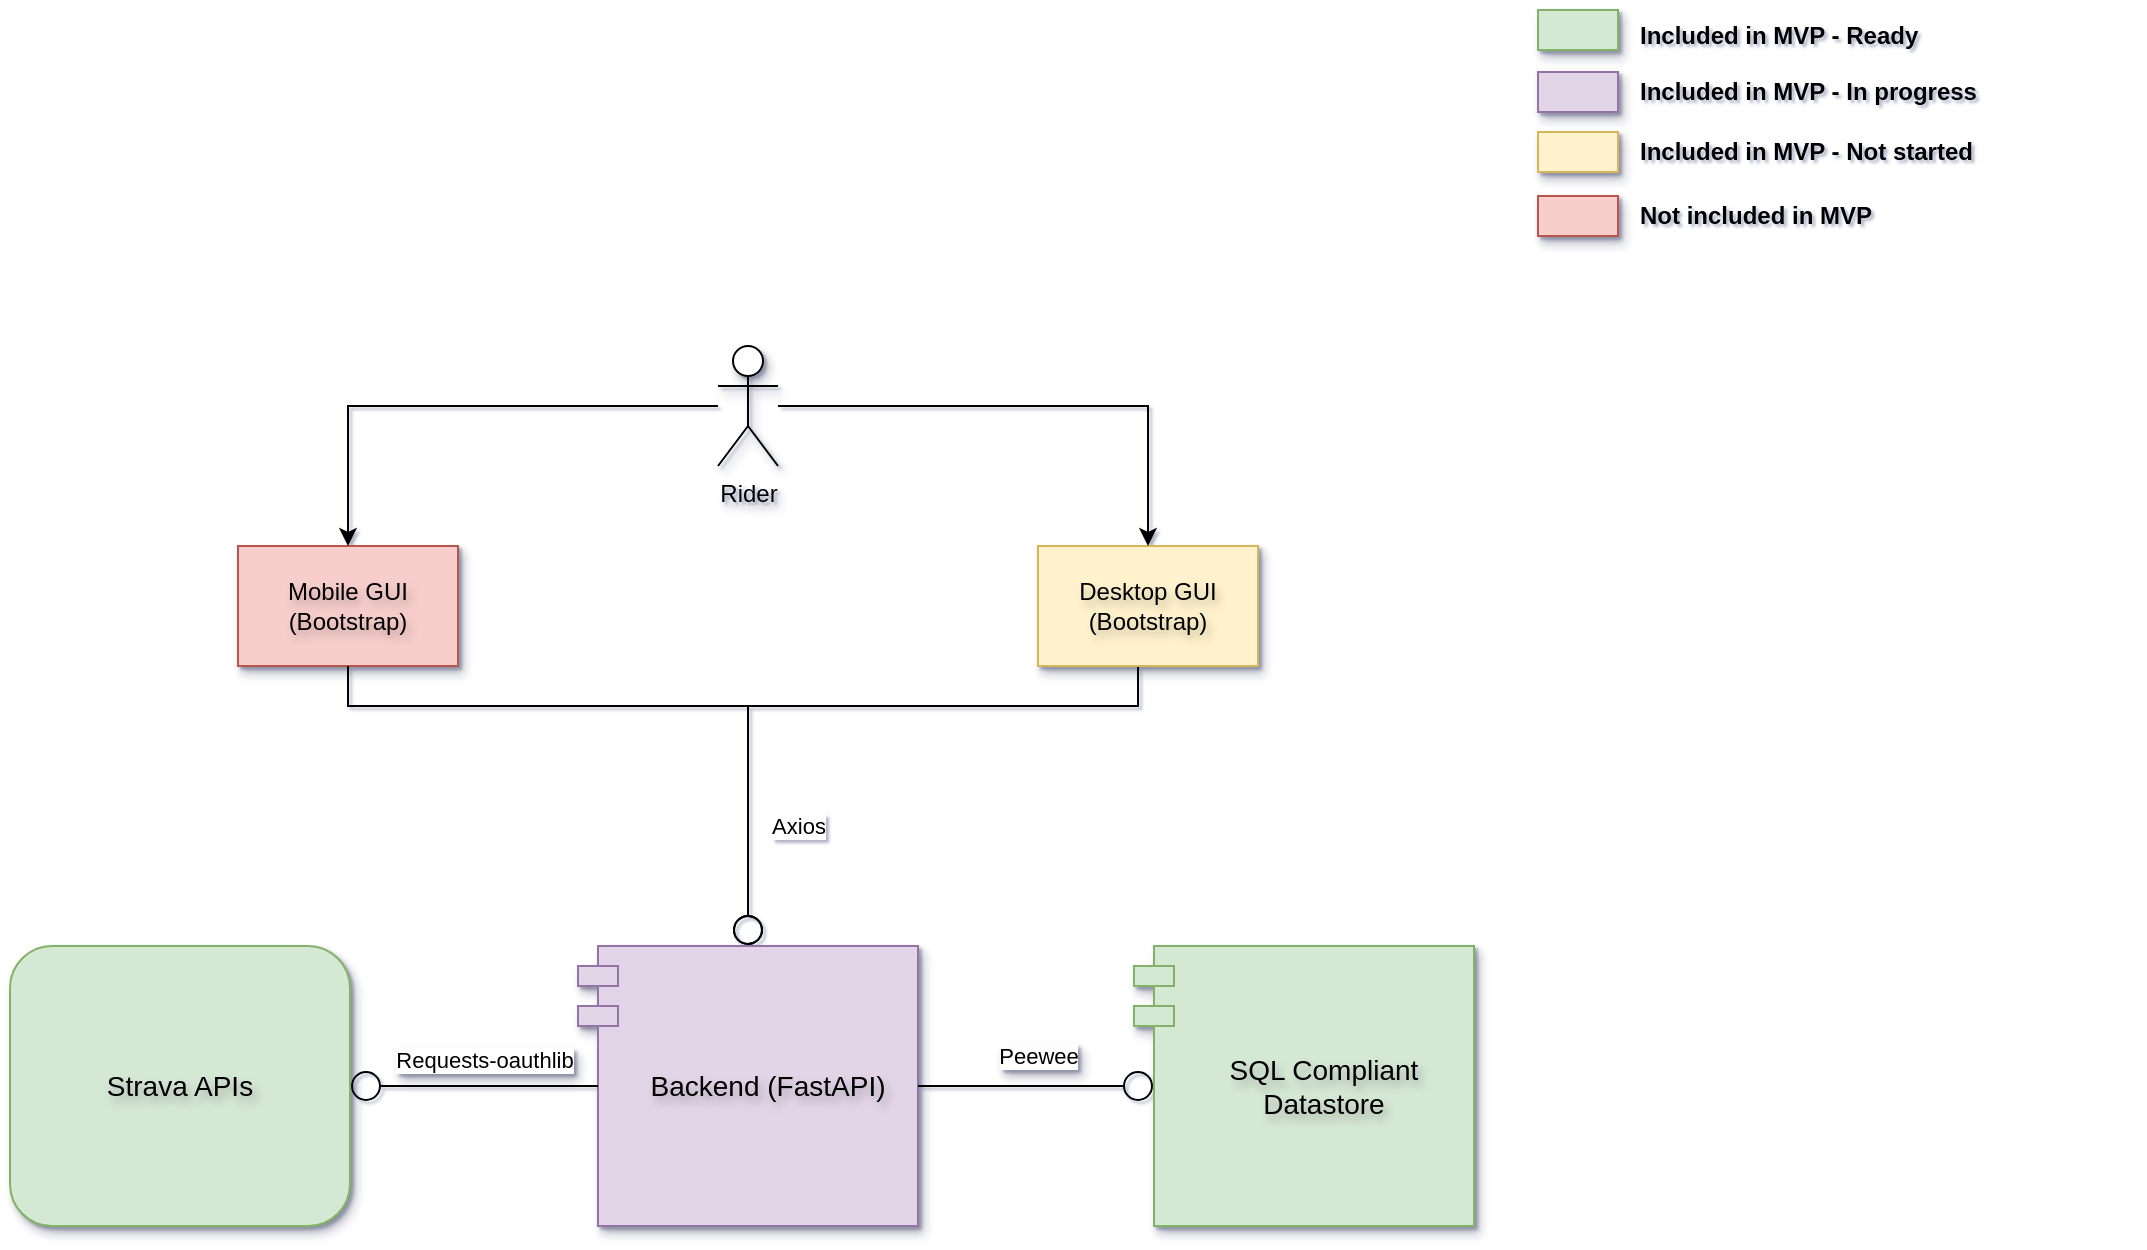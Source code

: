 <mxfile version="24.4.13" type="github" pages="7">
  <diagram id="NCPz26pTcdwmksfjbm1z" name="System overview">
    <mxGraphModel dx="1434" dy="820" grid="1" gridSize="10" guides="1" tooltips="1" connect="1" arrows="1" fold="1" page="1" pageScale="1" pageWidth="1654" pageHeight="1169" math="0" shadow="1">
      <root>
        <mxCell id="0" />
        <mxCell id="1" parent="0" />
        <mxCell id="RmffrdpQDNAFTX5bSkld-15" value="Mobile GUI (Bootstrap)" style="rounded=0;whiteSpace=wrap;html=1;verticalAlign=middle;textShadow=1;shadow=1;fillColor=#f8cecc;strokeColor=#b85450;" parent="1" vertex="1">
          <mxGeometry x="570" y="350" width="110" height="60" as="geometry" />
        </mxCell>
        <mxCell id="TPEgxu9a9AXFGAaxVu-T-1" value="" style="edgeStyle=orthogonalEdgeStyle;rounded=0;orthogonalLoop=1;jettySize=auto;html=1;endArrow=circle;endFill=0;textShadow=1;exitX=0.5;exitY=1;exitDx=0;exitDy=0;entryX=0.5;entryY=0;entryDx=0;entryDy=0;" parent="1" source="RmffrdpQDNAFTX5bSkld-16" target="EPH6YutYgcLWwkJwT0F1-7" edge="1">
          <mxGeometry relative="1" as="geometry">
            <Array as="points">
              <mxPoint x="1020" y="410" />
              <mxPoint x="1020" y="430" />
              <mxPoint x="825" y="430" />
            </Array>
            <mxPoint x="1140" y="260" as="sourcePoint" />
          </mxGeometry>
        </mxCell>
        <mxCell id="7T9I6hahDImC-vXfzpq1-1" value="Axios" style="edgeLabel;html=1;align=center;verticalAlign=middle;resizable=0;points=[];" parent="TPEgxu9a9AXFGAaxVu-T-1" vertex="1" connectable="0">
          <mxGeometry x="0.06" y="-3" relative="1" as="geometry">
            <mxPoint x="-15" y="63" as="offset" />
          </mxGeometry>
        </mxCell>
        <mxCell id="RmffrdpQDNAFTX5bSkld-16" value="Desktop GUI (Bootstrap)" style="rounded=0;whiteSpace=wrap;html=1;verticalAlign=middle;textShadow=1;shadow=1;fillColor=#fff2cc;strokeColor=#d6b656;" parent="1" vertex="1">
          <mxGeometry x="970" y="350" width="110" height="60" as="geometry" />
        </mxCell>
        <mxCell id="EPH6YutYgcLWwkJwT0F1-7" value="Backend (FastAPI)" style="shape=module;align=left;spacingLeft=20;align=center;verticalAlign=middle;whiteSpace=wrap;html=1;textShadow=1;shadow=1;fontSize=14;fontStyle=0;fillColor=#e1d5e7;strokeColor=#9673a6;" parent="1" vertex="1">
          <mxGeometry x="740" y="550" width="170" height="140" as="geometry" />
        </mxCell>
        <mxCell id="hkwMiPXCGRXCESzgIjZG-22" style="edgeStyle=orthogonalEdgeStyle;rounded=0;orthogonalLoop=1;jettySize=auto;html=1;entryX=0.5;entryY=0;entryDx=0;entryDy=0;" parent="1" source="ADMcqOYKtGjGrvWezob3-15" target="RmffrdpQDNAFTX5bSkld-16" edge="1">
          <mxGeometry relative="1" as="geometry" />
        </mxCell>
        <mxCell id="hkwMiPXCGRXCESzgIjZG-23" style="edgeStyle=orthogonalEdgeStyle;rounded=0;orthogonalLoop=1;jettySize=auto;html=1;entryX=0.5;entryY=0;entryDx=0;entryDy=0;" parent="1" source="ADMcqOYKtGjGrvWezob3-15" target="RmffrdpQDNAFTX5bSkld-15" edge="1">
          <mxGeometry relative="1" as="geometry" />
        </mxCell>
        <mxCell id="ADMcqOYKtGjGrvWezob3-15" value="Rider" style="shape=umlActor;verticalLabelPosition=bottom;verticalAlign=top;html=1;textShadow=1;shadow=1;" parent="1" vertex="1">
          <mxGeometry x="810" y="250" width="30" height="60" as="geometry" />
        </mxCell>
        <mxCell id="TPEgxu9a9AXFGAaxVu-T-5" value="Strava APIs" style="rounded=1;whiteSpace=wrap;html=1;fillColor=#d5e8d4;textShadow=1;shadow=1;verticalAlign=middle;fontSize=14;strokeColor=#82b366;" parent="1" vertex="1">
          <mxGeometry x="456" y="550" width="170" height="140" as="geometry" />
        </mxCell>
        <mxCell id="vKa5T7IKAzkrLV_AFxiM-8" value="" style="edgeStyle=orthogonalEdgeStyle;rounded=0;orthogonalLoop=1;jettySize=auto;html=1;endArrow=circle;endFill=0;textShadow=1;exitX=0.5;exitY=1;exitDx=0;exitDy=0;entryX=0.5;entryY=0;entryDx=0;entryDy=0;" parent="1" source="RmffrdpQDNAFTX5bSkld-15" target="EPH6YutYgcLWwkJwT0F1-7" edge="1">
          <mxGeometry relative="1" as="geometry">
            <Array as="points">
              <mxPoint x="645" y="430" />
              <mxPoint x="835" y="430" />
            </Array>
            <mxPoint x="720" y="220" as="sourcePoint" />
            <mxPoint x="530" y="350" as="targetPoint" />
          </mxGeometry>
        </mxCell>
        <mxCell id="EPH6YutYgcLWwkJwT0F1-8" value="SQL Compliant Datastore" style="shape=module;align=left;spacingLeft=20;align=center;verticalAlign=middle;whiteSpace=wrap;html=1;textShadow=1;shadow=1;fontSize=14;fillColor=#d5e8d4;strokeColor=#82b366;" parent="1" vertex="1">
          <mxGeometry x="1018" y="550" width="170" height="140" as="geometry" />
        </mxCell>
        <mxCell id="TPEgxu9a9AXFGAaxVu-T-3" value="" style="edgeStyle=orthogonalEdgeStyle;rounded=0;orthogonalLoop=1;jettySize=auto;html=1;endArrow=circle;endFill=0;exitX=1;exitY=0.5;exitDx=0;exitDy=0;entryX=0;entryY=0.5;entryDx=10;entryDy=0;entryPerimeter=0;textShadow=1;" parent="1" source="EPH6YutYgcLWwkJwT0F1-7" target="EPH6YutYgcLWwkJwT0F1-8" edge="1">
          <mxGeometry relative="1" as="geometry">
            <mxPoint x="1080" y="630" as="targetPoint" />
          </mxGeometry>
        </mxCell>
        <mxCell id="cnhkPzbbQILTU07u0QST-5" value="Peewee" style="edgeLabel;html=1;align=center;verticalAlign=middle;resizable=0;points=[];textShadow=1;" parent="TPEgxu9a9AXFGAaxVu-T-3" vertex="1" connectable="0">
          <mxGeometry x="0.006" y="1" relative="1" as="geometry">
            <mxPoint y="-14" as="offset" />
          </mxGeometry>
        </mxCell>
        <mxCell id="-0XVE3sK92lRgyI5zmB7-1" value="" style="edgeStyle=orthogonalEdgeStyle;rounded=0;orthogonalLoop=1;jettySize=auto;html=1;endArrow=circle;endFill=0;exitX=0;exitY=0.5;exitDx=10;exitDy=0;entryX=1;entryY=0.5;entryDx=0;entryDy=0;textShadow=1;exitPerimeter=0;" parent="1" source="EPH6YutYgcLWwkJwT0F1-7" target="TPEgxu9a9AXFGAaxVu-T-5" edge="1">
          <mxGeometry relative="1" as="geometry">
            <mxPoint x="760" y="670" as="targetPoint" />
            <mxPoint x="650" y="670" as="sourcePoint" />
          </mxGeometry>
        </mxCell>
        <mxCell id="-0XVE3sK92lRgyI5zmB7-2" value="Requests-oauthlib" style="edgeLabel;html=1;align=center;verticalAlign=middle;resizable=0;points=[];textShadow=1;" parent="-0XVE3sK92lRgyI5zmB7-1" vertex="1" connectable="0">
          <mxGeometry x="0.006" y="1" relative="1" as="geometry">
            <mxPoint x="5" y="-14" as="offset" />
          </mxGeometry>
        </mxCell>
        <mxCell id="F7GvaOyA7blUDxRexcBH-1" value="" style="rounded=0;whiteSpace=wrap;html=1;verticalAlign=middle;textShadow=1;shadow=1;fillColor=#fff2cc;strokeColor=#d6b656;" vertex="1" parent="1">
          <mxGeometry x="1220" y="143" width="40" height="20" as="geometry" />
        </mxCell>
        <mxCell id="F7GvaOyA7blUDxRexcBH-2" value="Included in MVP - Ready" style="text;html=1;align=left;verticalAlign=middle;whiteSpace=wrap;rounded=0;fontStyle=1" vertex="1" parent="1">
          <mxGeometry x="1269" y="80" width="231" height="30" as="geometry" />
        </mxCell>
        <mxCell id="F7GvaOyA7blUDxRexcBH-3" value="" style="rounded=0;whiteSpace=wrap;html=1;verticalAlign=middle;textShadow=1;shadow=1;fillColor=#d5e8d4;strokeColor=#82b366;" vertex="1" parent="1">
          <mxGeometry x="1220" y="82" width="40" height="20" as="geometry" />
        </mxCell>
        <mxCell id="F7GvaOyA7blUDxRexcBH-4" value="Included in MVP - Not started" style="text;html=1;align=left;verticalAlign=middle;whiteSpace=wrap;rounded=0;fontStyle=1" vertex="1" parent="1">
          <mxGeometry x="1269" y="138" width="251" height="30" as="geometry" />
        </mxCell>
        <mxCell id="F7GvaOyA7blUDxRexcBH-5" value="" style="rounded=0;whiteSpace=wrap;html=1;verticalAlign=middle;textShadow=1;shadow=1;fillColor=#f8cecc;strokeColor=#b85450;" vertex="1" parent="1">
          <mxGeometry x="1220" y="175" width="40" height="20" as="geometry" />
        </mxCell>
        <mxCell id="F7GvaOyA7blUDxRexcBH-6" value="Not included in MVP" style="text;html=1;align=left;verticalAlign=middle;whiteSpace=wrap;rounded=0;fontStyle=1" vertex="1" parent="1">
          <mxGeometry x="1269" y="170" width="160" height="30" as="geometry" />
        </mxCell>
        <mxCell id="F7GvaOyA7blUDxRexcBH-7" value="" style="rounded=0;whiteSpace=wrap;html=1;verticalAlign=middle;textShadow=1;shadow=1;fillColor=#e1d5e7;strokeColor=#9673a6;" vertex="1" parent="1">
          <mxGeometry x="1220" y="113" width="40" height="20" as="geometry" />
        </mxCell>
        <mxCell id="F7GvaOyA7blUDxRexcBH-8" value="Included in MVP - In progress" style="text;html=1;align=left;verticalAlign=middle;whiteSpace=wrap;rounded=0;fontStyle=1" vertex="1" parent="1">
          <mxGeometry x="1269" y="108" width="200" height="30" as="geometry" />
        </mxCell>
      </root>
    </mxGraphModel>
  </diagram>
  <diagram id="s0Pwe2sJJa1VlLNOVCOy" name="Endpoints">
    <mxGraphModel dx="1434" dy="820" grid="1" gridSize="10" guides="1" tooltips="1" connect="1" arrows="1" fold="1" page="1" pageScale="1" pageWidth="1654" pageHeight="1169" math="0" shadow="0">
      <root>
        <mxCell id="0" />
        <mxCell id="1" parent="0" />
        <mxCell id="D_00Ooyo0rDmoxf6HrEy-5" value="Backend (FastAPI)" style="shape=module;align=left;spacingLeft=20;align=center;verticalAlign=top;whiteSpace=wrap;html=1;textShadow=1;shadow=1;fillColor=#f5f5f5;fontColor=#333333;strokeColor=#666666;fontSize=14;fontStyle=1" parent="1" vertex="1">
          <mxGeometry x="487" y="380" width="610" height="470" as="geometry" />
        </mxCell>
        <mxCell id="D_00Ooyo0rDmoxf6HrEy-8" value="Strava APIs" style="rounded=1;whiteSpace=wrap;html=1;fillColor=none;textShadow=1;shadow=1;verticalAlign=top;" parent="1" vertex="1">
          <mxGeometry x="180" y="500" width="180" height="200" as="geometry" />
        </mxCell>
        <mxCell id="D_00Ooyo0rDmoxf6HrEy-9" value="Get Athlete Activities" style="rounded=1;whiteSpace=wrap;html=1;textShadow=1;shadow=1;verticalAlign=middle;" parent="1" vertex="1">
          <mxGeometry x="206" y="540" width="124" height="60" as="geometry" />
        </mxCell>
        <mxCell id="D_00Ooyo0rDmoxf6HrEy-10" value="Get Gear" style="rounded=1;whiteSpace=wrap;html=1;textShadow=1;shadow=1;verticalAlign=middle;" parent="1" vertex="1">
          <mxGeometry x="206" y="620" width="124" height="60" as="geometry" />
        </mxCell>
        <mxCell id="D_00Ooyo0rDmoxf6HrEy-12" value="SQL Compliant Datastore" style="shape=module;align=left;spacingLeft=20;align=center;verticalAlign=middle;whiteSpace=wrap;html=1;fillColor=#d5e8d4;strokeColor=#82b366;textShadow=1;shadow=1;" parent="1" vertex="1">
          <mxGeometry x="1202" y="510" width="130" height="210" as="geometry" />
        </mxCell>
        <mxCell id="D_00Ooyo0rDmoxf6HrEy-13" value="" style="edgeStyle=orthogonalEdgeStyle;rounded=0;orthogonalLoop=1;jettySize=auto;html=1;endArrow=circle;endFill=0;exitX=1;exitY=0.5;exitDx=0;exitDy=0;entryX=0;entryY=0.5;entryDx=10;entryDy=0;entryPerimeter=0;textShadow=1;" parent="1" source="D_00Ooyo0rDmoxf6HrEy-5" target="D_00Ooyo0rDmoxf6HrEy-12" edge="1">
          <mxGeometry relative="1" as="geometry">
            <mxPoint x="1047" y="470" as="targetPoint" />
          </mxGeometry>
        </mxCell>
        <mxCell id="D_00Ooyo0rDmoxf6HrEy-14" value="PeeWee" style="edgeLabel;html=1;align=center;verticalAlign=middle;resizable=0;points=[];textShadow=1;" parent="D_00Ooyo0rDmoxf6HrEy-13" vertex="1" connectable="0">
          <mxGeometry x="0.006" y="1" relative="1" as="geometry">
            <mxPoint y="-14" as="offset" />
          </mxGeometry>
        </mxCell>
        <mxCell id="D_00Ooyo0rDmoxf6HrEy-15" value="..." style="rounded=0;whiteSpace=wrap;html=1;verticalAlign=top;dashed=1;dashPattern=8 8;fillColor=#f5f5f5;fontColor=#333333;strokeColor=#666666;glass=0;shadow=1;" parent="1" vertex="1">
          <mxGeometry x="527" y="410" width="540" height="290" as="geometry" />
        </mxCell>
        <mxCell id="D_00Ooyo0rDmoxf6HrEy-16" value="Export dataset" style="rounded=1;whiteSpace=wrap;html=1;textShadow=1;shadow=1;verticalAlign=middle;fillColor=#f8cecc;strokeColor=#b85450;" parent="1" vertex="1">
          <mxGeometry x="551" y="530" width="124" height="60" as="geometry" />
        </mxCell>
        <mxCell id="D_00Ooyo0rDmoxf6HrEy-17" value="Get rides" style="rounded=1;whiteSpace=wrap;html=1;textShadow=1;shadow=1;verticalAlign=middle;fillColor=#d5e8d4;strokeColor=#82b366;" parent="1" vertex="1">
          <mxGeometry x="551" y="440" width="124" height="60" as="geometry" />
        </mxCell>
        <mxCell id="D_00Ooyo0rDmoxf6HrEy-18" value="Connect Strava" style="rounded=1;whiteSpace=wrap;html=1;textShadow=1;shadow=1;verticalAlign=middle;fillColor=#f8cecc;strokeColor=#b85450;" parent="1" vertex="1">
          <mxGeometry x="551" y="620" width="124" height="60" as="geometry" />
        </mxCell>
        <mxCell id="D_00Ooyo0rDmoxf6HrEy-19" value="See interaction diagram for details... remove this box" style="rounded=0;whiteSpace=wrap;html=1;verticalAlign=top;dashed=1;dashPattern=8 8;fillColor=#f5f5f5;fontColor=#333333;strokeColor=#666666;glass=0;shadow=1;" parent="1" vertex="1">
          <mxGeometry x="527" y="720" width="540" height="110" as="geometry" />
        </mxCell>
        <mxCell id="D_00Ooyo0rDmoxf6HrEy-20" value="Get bikes" style="rounded=1;whiteSpace=wrap;html=1;textShadow=1;shadow=1;verticalAlign=middle;fillColor=#d5e8d4;strokeColor=#82b366;" parent="1" vertex="1">
          <mxGeometry x="551" y="752" width="124" height="60" as="geometry" />
        </mxCell>
        <mxCell id="D_00Ooyo0rDmoxf6HrEy-21" value="" style="edgeStyle=orthogonalEdgeStyle;rounded=0;orthogonalLoop=1;jettySize=auto;html=1;endArrow=circle;endFill=0;textShadow=1;exitX=0;exitY=0.5;exitDx=0;exitDy=0;entryX=1;entryY=0.5;entryDx=0;entryDy=0;" parent="1" source="D_00Ooyo0rDmoxf6HrEy-20" target="D_00Ooyo0rDmoxf6HrEy-10" edge="1">
          <mxGeometry relative="1" as="geometry">
            <mxPoint x="597" y="585" as="sourcePoint" />
            <mxPoint x="407" y="580" as="targetPoint" />
            <Array as="points">
              <mxPoint x="551" y="780" />
              <mxPoint x="427" y="780" />
              <mxPoint x="427" y="650" />
            </Array>
          </mxGeometry>
        </mxCell>
        <mxCell id="D_00Ooyo0rDmoxf6HrEy-22" value="" style="edgeStyle=orthogonalEdgeStyle;rounded=0;orthogonalLoop=1;jettySize=auto;html=1;endArrow=circle;endFill=0;textShadow=1;exitX=0;exitY=0.5;exitDx=0;exitDy=0;" parent="1" source="D_00Ooyo0rDmoxf6HrEy-17" target="D_00Ooyo0rDmoxf6HrEy-9" edge="1">
          <mxGeometry relative="1" as="geometry">
            <mxPoint x="597" y="455" as="sourcePoint" />
            <mxPoint x="527" y="650" as="targetPoint" />
            <Array as="points">
              <mxPoint x="427" y="470" />
              <mxPoint x="427" y="570" />
            </Array>
          </mxGeometry>
        </mxCell>
        <mxCell id="D_00Ooyo0rDmoxf6HrEy-23" value="Modify component type" style="rounded=1;whiteSpace=wrap;html=1;textShadow=1;shadow=1;verticalAlign=middle;fillColor=#e1d5e7;strokeColor=#9673a6;" parent="1" vertex="1">
          <mxGeometry x="734" y="440" width="124" height="60" as="geometry" />
        </mxCell>
        <mxCell id="D_00Ooyo0rDmoxf6HrEy-24" value="Delete component type" style="rounded=1;whiteSpace=wrap;html=1;textShadow=1;shadow=1;verticalAlign=middle;fillColor=#fff2cc;strokeColor=#d6b656;" parent="1" vertex="1">
          <mxGeometry x="917" y="440" width="124" height="60" as="geometry" />
        </mxCell>
        <mxCell id="D_00Ooyo0rDmoxf6HrEy-25" value="Modify component" style="rounded=1;whiteSpace=wrap;html=1;textShadow=1;shadow=1;verticalAlign=middle;fillColor=#e1d5e7;strokeColor=#9673a6;" parent="1" vertex="1">
          <mxGeometry x="734" y="530" width="124" height="60" as="geometry" />
        </mxCell>
        <mxCell id="D_00Ooyo0rDmoxf6HrEy-26" value="Modify service" style="rounded=1;whiteSpace=wrap;html=1;textShadow=1;shadow=1;verticalAlign=middle;fillColor=#fff2cc;strokeColor=#d6b656;" parent="1" vertex="1">
          <mxGeometry x="734" y="620" width="124" height="60" as="geometry" />
        </mxCell>
        <mxCell id="D_00Ooyo0rDmoxf6HrEy-27" value="Delete component" style="rounded=1;whiteSpace=wrap;html=1;textShadow=1;shadow=1;verticalAlign=middle;fillColor=#fff2cc;strokeColor=#d6b656;" parent="1" vertex="1">
          <mxGeometry x="917" y="530" width="124" height="60" as="geometry" />
        </mxCell>
        <mxCell id="D_00Ooyo0rDmoxf6HrEy-28" value="Delete service" style="rounded=1;whiteSpace=wrap;html=1;textShadow=1;shadow=1;verticalAlign=middle;fillColor=#fff2cc;strokeColor=#d6b656;" parent="1" vertex="1">
          <mxGeometry x="917" y="620" width="124" height="60" as="geometry" />
        </mxCell>
        <mxCell id="D_00Ooyo0rDmoxf6HrEy-29" value="..." style="rounded=1;whiteSpace=wrap;html=1;textShadow=1;shadow=1;verticalAlign=middle;fillColor=#f5f5f5;fontColor=#333333;strokeColor=#666666;" parent="1" vertex="1">
          <mxGeometry x="734" y="752" width="124" height="60" as="geometry" />
        </mxCell>
        <mxCell id="D_00Ooyo0rDmoxf6HrEy-30" value="..." style="rounded=1;whiteSpace=wrap;html=1;textShadow=1;shadow=1;verticalAlign=middle;fillColor=#f5f5f5;strokeColor=#666666;fontColor=#333333;" parent="1" vertex="1">
          <mxGeometry x="917" y="752" width="124" height="60" as="geometry" />
        </mxCell>
        <mxCell id="GWo0KQF0oDBmf_vomDqU-1" value="Strava APIs" style="rounded=1;whiteSpace=wrap;html=1;fillColor=none;textShadow=1;shadow=1;verticalAlign=top;" parent="1" vertex="1">
          <mxGeometry x="1310" y="520" width="180" height="200" as="geometry" />
        </mxCell>
        <mxCell id="XPOpnm0FMX0Rm9WnsSEY-1" value="" style="rounded=0;whiteSpace=wrap;html=1;verticalAlign=middle;textShadow=1;shadow=1;fillColor=#fff2cc;strokeColor=#d6b656;" parent="1" vertex="1">
          <mxGeometry x="1120" y="213" width="40" height="20" as="geometry" />
        </mxCell>
        <mxCell id="XPOpnm0FMX0Rm9WnsSEY-2" value="Included in MVP - Ready" style="text;html=1;align=left;verticalAlign=middle;whiteSpace=wrap;rounded=0;fontStyle=1" parent="1" vertex="1">
          <mxGeometry x="1169" y="150" width="231" height="30" as="geometry" />
        </mxCell>
        <mxCell id="XPOpnm0FMX0Rm9WnsSEY-3" value="" style="rounded=0;whiteSpace=wrap;html=1;verticalAlign=middle;textShadow=1;shadow=1;fillColor=#d5e8d4;strokeColor=#82b366;" parent="1" vertex="1">
          <mxGeometry x="1120" y="152" width="40" height="20" as="geometry" />
        </mxCell>
        <mxCell id="XPOpnm0FMX0Rm9WnsSEY-4" value="Included in MVP - Not started" style="text;html=1;align=left;verticalAlign=middle;whiteSpace=wrap;rounded=0;fontStyle=1" parent="1" vertex="1">
          <mxGeometry x="1169" y="208" width="251" height="30" as="geometry" />
        </mxCell>
        <mxCell id="XPOpnm0FMX0Rm9WnsSEY-5" value="" style="rounded=0;whiteSpace=wrap;html=1;verticalAlign=middle;textShadow=1;shadow=1;fillColor=#f8cecc;strokeColor=#b85450;" parent="1" vertex="1">
          <mxGeometry x="1120" y="245" width="40" height="20" as="geometry" />
        </mxCell>
        <mxCell id="XPOpnm0FMX0Rm9WnsSEY-6" value="Not included in MVP" style="text;html=1;align=left;verticalAlign=middle;whiteSpace=wrap;rounded=0;fontStyle=1" parent="1" vertex="1">
          <mxGeometry x="1169" y="240" width="160" height="30" as="geometry" />
        </mxCell>
        <mxCell id="XPOpnm0FMX0Rm9WnsSEY-7" value="" style="rounded=0;whiteSpace=wrap;html=1;verticalAlign=middle;textShadow=1;shadow=1;fillColor=#e1d5e7;strokeColor=#9673a6;" parent="1" vertex="1">
          <mxGeometry x="1120" y="183" width="40" height="20" as="geometry" />
        </mxCell>
        <mxCell id="XPOpnm0FMX0Rm9WnsSEY-8" value="Included in MVP - In progress" style="text;html=1;align=left;verticalAlign=middle;whiteSpace=wrap;rounded=0;fontStyle=1" parent="1" vertex="1">
          <mxGeometry x="1169" y="178" width="200" height="30" as="geometry" />
        </mxCell>
      </root>
    </mxGraphModel>
  </diagram>
  <diagram id="LQ-MWluEnGpMXx6BwF7E" name="Interaction">
    <mxGraphModel dx="1434" dy="820" grid="1" gridSize="10" guides="1" tooltips="1" connect="1" arrows="1" fold="1" page="1" pageScale="1" pageWidth="1654" pageHeight="1169" math="0" shadow="0">
      <root>
        <mxCell id="0" />
        <mxCell id="1" parent="0" />
      </root>
    </mxGraphModel>
  </diagram>
  <diagram id="ddEZl8HGuWGNaKL-1OLa" name="Modules">
    <mxGraphModel dx="1434" dy="820" grid="1" gridSize="10" guides="1" tooltips="1" connect="1" arrows="1" fold="1" page="1" pageScale="1" pageWidth="1654" pageHeight="1169" math="0" shadow="0">
      <root>
        <mxCell id="0" />
        <mxCell id="1" parent="0" />
        <mxCell id="bwmJhf_p5KY45bq_4t8g-1" value="" style="ellipse;whiteSpace=wrap;html=1;align=center;aspect=fixed;fillColor=none;strokeColor=none;resizable=0;perimeter=centerPerimeter;rotatable=0;allowArrows=0;points=[];outlineConnect=1;textShadow=1;" parent="1" vertex="1">
          <mxGeometry x="660" y="318" width="10" height="10" as="geometry" />
        </mxCell>
        <mxCell id="bwmJhf_p5KY45bq_4t8g-2" value="main.py" style="shape=module;align=left;spacingLeft=20;align=center;verticalAlign=middle;whiteSpace=wrap;html=1;fillColor=#e1d5e7;strokeColor=#9673a6;textShadow=1;shadow=1;" parent="1" vertex="1">
          <mxGeometry x="777" y="183" width="160" height="90" as="geometry" />
        </mxCell>
        <mxCell id="ab__0eKPIvS3hXRo3g3Q-10" style="edgeStyle=orthogonalEdgeStyle;rounded=0;orthogonalLoop=1;jettySize=auto;html=1;entryX=0.75;entryY=1;entryDx=0;entryDy=0;exitX=0.5;exitY=0;exitDx=0;exitDy=0;" parent="1" source="bwmJhf_p5KY45bq_4t8g-5" target="bwmJhf_p5KY45bq_4t8g-2" edge="1">
          <mxGeometry relative="1" as="geometry" />
        </mxCell>
        <mxCell id="rY95ULiClnDDJ_U-364L-2" value="Import" style="edgeLabel;html=1;align=center;verticalAlign=middle;resizable=0;points=[];textShadow=1;" parent="ab__0eKPIvS3hXRo3g3Q-10" vertex="1" connectable="0">
          <mxGeometry x="-0.136" y="1" relative="1" as="geometry">
            <mxPoint x="-5" y="-16" as="offset" />
          </mxGeometry>
        </mxCell>
        <mxCell id="bwmJhf_p5KY45bq_4t8g-5" value="strava.py" style="shape=module;align=left;spacingLeft=20;align=center;verticalAlign=middle;whiteSpace=wrap;html=1;fillColor=#e1d5e7;strokeColor=#9673a6;textShadow=1;shadow=1;" parent="1" vertex="1">
          <mxGeometry x="926" y="378" width="160" height="90" as="geometry" />
        </mxCell>
        <mxCell id="ab__0eKPIvS3hXRo3g3Q-11" style="edgeStyle=orthogonalEdgeStyle;rounded=0;orthogonalLoop=1;jettySize=auto;html=1;entryX=0.5;entryY=1;entryDx=0;entryDy=0;" parent="1" source="bwmJhf_p5KY45bq_4t8g-8" target="bwmJhf_p5KY45bq_4t8g-11" edge="1">
          <mxGeometry relative="1" as="geometry" />
        </mxCell>
        <mxCell id="rY95ULiClnDDJ_U-364L-3" value="Import" style="edgeLabel;html=1;align=center;verticalAlign=middle;resizable=0;points=[];textShadow=1;" parent="ab__0eKPIvS3hXRo3g3Q-11" vertex="1" connectable="0">
          <mxGeometry x="0.133" y="-2" relative="1" as="geometry">
            <mxPoint x="18" as="offset" />
          </mxGeometry>
        </mxCell>
        <mxCell id="bwmJhf_p5KY45bq_4t8g-8" value="peewee_models.py" style="shape=module;align=left;spacingLeft=20;align=center;verticalAlign=middle;whiteSpace=wrap;html=1;fillColor=#e1d5e7;strokeColor=#9673a6;textShadow=1;shadow=1;" parent="1" vertex="1">
          <mxGeometry x="630" y="528" width="160" height="90" as="geometry" />
        </mxCell>
        <mxCell id="ab__0eKPIvS3hXRo3g3Q-9" style="edgeStyle=orthogonalEdgeStyle;rounded=0;orthogonalLoop=1;jettySize=auto;html=1;entryX=0.25;entryY=1;entryDx=0;entryDy=0;" parent="1" source="bwmJhf_p5KY45bq_4t8g-11" target="bwmJhf_p5KY45bq_4t8g-2" edge="1">
          <mxGeometry relative="1" as="geometry" />
        </mxCell>
        <mxCell id="rY95ULiClnDDJ_U-364L-1" value="Import" style="edgeLabel;html=1;align=center;verticalAlign=middle;resizable=0;points=[];textShadow=1;" parent="ab__0eKPIvS3hXRo3g3Q-9" vertex="1" connectable="0">
          <mxGeometry x="0.08" y="3" relative="1" as="geometry">
            <mxPoint x="-12" y="-12" as="offset" />
          </mxGeometry>
        </mxCell>
        <mxCell id="bwmJhf_p5KY45bq_4t8g-11" value="peewee_connector.py" style="shape=module;align=left;spacingLeft=20;align=center;verticalAlign=middle;whiteSpace=wrap;html=1;fillColor=#e1d5e7;strokeColor=#9673a6;textShadow=1;shadow=1;" parent="1" vertex="1">
          <mxGeometry x="630" y="378" width="160" height="90" as="geometry" />
        </mxCell>
        <mxCell id="ab__0eKPIvS3hXRo3g3Q-1" value="" style="rounded=0;whiteSpace=wrap;html=1;verticalAlign=middle;textShadow=1;shadow=1;fillColor=#fff2cc;strokeColor=#d6b656;" parent="1" vertex="1">
          <mxGeometry x="1170" y="183" width="40" height="20" as="geometry" />
        </mxCell>
        <mxCell id="ab__0eKPIvS3hXRo3g3Q-2" value="Included in MVP - Ready" style="text;html=1;align=left;verticalAlign=middle;whiteSpace=wrap;rounded=0;fontStyle=1" parent="1" vertex="1">
          <mxGeometry x="1219" y="120" width="231" height="30" as="geometry" />
        </mxCell>
        <mxCell id="ab__0eKPIvS3hXRo3g3Q-3" value="" style="rounded=0;whiteSpace=wrap;html=1;verticalAlign=middle;textShadow=1;shadow=1;fillColor=#d5e8d4;strokeColor=#82b366;" parent="1" vertex="1">
          <mxGeometry x="1170" y="122" width="40" height="20" as="geometry" />
        </mxCell>
        <mxCell id="ab__0eKPIvS3hXRo3g3Q-4" value="Included in MVP - Not started" style="text;html=1;align=left;verticalAlign=middle;whiteSpace=wrap;rounded=0;fontStyle=1" parent="1" vertex="1">
          <mxGeometry x="1219" y="178" width="251" height="30" as="geometry" />
        </mxCell>
        <mxCell id="ab__0eKPIvS3hXRo3g3Q-5" value="" style="rounded=0;whiteSpace=wrap;html=1;verticalAlign=middle;textShadow=1;shadow=1;fillColor=#f8cecc;strokeColor=#b85450;" parent="1" vertex="1">
          <mxGeometry x="1170" y="215" width="40" height="20" as="geometry" />
        </mxCell>
        <mxCell id="ab__0eKPIvS3hXRo3g3Q-6" value="Not included in MVP" style="text;html=1;align=left;verticalAlign=middle;whiteSpace=wrap;rounded=0;fontStyle=1" parent="1" vertex="1">
          <mxGeometry x="1219" y="210" width="160" height="30" as="geometry" />
        </mxCell>
        <mxCell id="ab__0eKPIvS3hXRo3g3Q-7" value="" style="rounded=0;whiteSpace=wrap;html=1;verticalAlign=middle;textShadow=1;shadow=1;fillColor=#e1d5e7;strokeColor=#9673a6;" parent="1" vertex="1">
          <mxGeometry x="1170" y="153" width="40" height="20" as="geometry" />
        </mxCell>
        <mxCell id="ab__0eKPIvS3hXRo3g3Q-8" value="Included in MVP - In progress" style="text;html=1;align=left;verticalAlign=middle;whiteSpace=wrap;rounded=0;fontStyle=1" parent="1" vertex="1">
          <mxGeometry x="1219" y="148" width="200" height="30" as="geometry" />
        </mxCell>
        <mxCell id="FYxK8STdY-yG8dCWVJrN-1" value="Only includes user defined modules" style="rounded=0;whiteSpace=wrap;html=1;fillColor=#AB8CFF;" vertex="1" parent="1">
          <mxGeometry x="210" y="93" width="120" height="60" as="geometry" />
        </mxCell>
      </root>
    </mxGraphModel>
  </diagram>
  <diagram name="Database structure" id="gaYTSJDpXmIPhpLEIALV">
    <mxGraphModel dx="2715" dy="1493" grid="1" gridSize="10" guides="1" tooltips="1" connect="1" arrows="1" fold="1" page="1" pageScale="1" pageWidth="1654" pageHeight="1169" math="0" shadow="1">
      <root>
        <mxCell id="0" />
        <mxCell id="1" parent="0" />
        <mxCell id="OpilXaS1zRmoDV6CBxLi-1" value="a&lt;span style=&quot;background-color: initial;&quot;&gt;thletes&lt;/span&gt;" style="swimlane;childLayout=stackLayout;horizontal=1;startSize=50;horizontalStack=0;rounded=0;fontSize=14;fontStyle=0;strokeWidth=2;resizeParent=0;resizeLast=1;shadow=0;dashed=0;align=center;arcSize=0;whiteSpace=wrap;html=1;fillColor=#f5f5f5;strokeColor=#666666;fontColor=#333333;" parent="1" vertex="1">
          <mxGeometry x="330" y="134" width="220" height="120" as="geometry" />
        </mxCell>
        <mxCell id="OpilXaS1zRmoDV6CBxLi-2" value="&lt;div&gt;&lt;b&gt;Attributes:&lt;/b&gt;&lt;br&gt;&lt;/div&gt;&lt;div&gt;ahlete_id: TEXT (PK)&lt;br&gt;&lt;/div&gt;athlete_name: TEXT" style="align=left;spacingLeft=4;fontSize=12;verticalAlign=top;resizable=0;rotatable=0;part=1;html=1;rounded=0;fillColor=#f8cecc;strokeColor=#b85450;" parent="OpilXaS1zRmoDV6CBxLi-1" vertex="1">
          <mxGeometry y="50" width="220" height="70" as="geometry" />
        </mxCell>
        <mxCell id="OpilXaS1zRmoDV6CBxLi-4" value="rides" style="swimlane;childLayout=stackLayout;horizontal=1;startSize=50;horizontalStack=0;rounded=0;fontSize=14;fontStyle=0;strokeWidth=2;resizeParent=0;resizeLast=1;shadow=0;dashed=0;align=center;arcSize=0;whiteSpace=wrap;html=1;fillColor=#f5f5f5;fontColor=#333333;strokeColor=#666666;" parent="1" vertex="1">
          <mxGeometry x="1040" y="133" width="220" height="180" as="geometry" />
        </mxCell>
        <mxCell id="OpilXaS1zRmoDV6CBxLi-5" value="&lt;div&gt;&lt;b&gt;Attributes:&lt;/b&gt;&lt;br&gt;&lt;/div&gt;ride_id: TEXT&amp;nbsp;(PK)&lt;div&gt;bike_id&lt;span style=&quot;background-color: initial;&quot;&gt;: TEXT&lt;/span&gt;&lt;/div&gt;&lt;div&gt;&lt;span style=&quot;background-color: initial;&quot;&gt;record_time&lt;/span&gt;&lt;span style=&quot;background-color: initial;&quot;&gt;: TEXT&lt;/span&gt;&lt;br&gt;&lt;/div&gt;&lt;div&gt;ride_name&lt;span style=&quot;background-color: initial;&quot;&gt;: TEXT&lt;/span&gt;&lt;/div&gt;&lt;div&gt;&lt;span style=&quot;background-color: initial;&quot;&gt;ride_distance&lt;/span&gt;&lt;span style=&quot;background-color: initial;&quot;&gt;: NUMERIC&lt;/span&gt;&lt;br&gt;&lt;/div&gt;&lt;div&gt;moving_time&lt;span style=&quot;background-color: initial;&quot;&gt;: TEXT&lt;/span&gt;&lt;br&gt;&lt;/div&gt;&lt;div&gt;&lt;span style=&quot;background-color: initial;&quot;&gt;commute: TEXT&lt;/span&gt;&lt;/div&gt;" style="align=left;spacingLeft=4;fontSize=12;verticalAlign=top;resizable=0;rotatable=0;part=1;html=1;rounded=0;fillColor=#d5e8d4;strokeColor=#82b366;" parent="OpilXaS1zRmoDV6CBxLi-4" vertex="1">
          <mxGeometry y="50" width="220" height="130" as="geometry" />
        </mxCell>
        <mxCell id="OpilXaS1zRmoDV6CBxLi-21" value="bikes" style="swimlane;childLayout=stackLayout;horizontal=1;startSize=50;horizontalStack=0;rounded=0;fontSize=14;fontStyle=0;strokeWidth=2;resizeParent=0;resizeLast=1;shadow=0;dashed=0;align=center;arcSize=0;whiteSpace=wrap;html=1;fillColor=#f5f5f5;strokeColor=#666666;fontColor=#333333;" parent="1" vertex="1">
          <mxGeometry x="680" y="134" width="220" height="186" as="geometry" />
        </mxCell>
        <mxCell id="OpilXaS1zRmoDV6CBxLi-22" value="&lt;div&gt;&lt;b&gt;Attributes:&lt;/b&gt;&lt;br&gt;&lt;/div&gt;bike_id: TEXT&amp;nbsp;(PK)&lt;div&gt;athlete_id&lt;span style=&quot;background-color: initial;&quot;&gt;: TEXT&lt;/span&gt;&lt;/div&gt;&lt;div&gt;&lt;span style=&quot;background-color: initial;&quot;&gt;bike_name&lt;/span&gt;&lt;span style=&quot;background-color: initial;&quot;&gt;: TEXT&lt;/span&gt;&lt;br&gt;&lt;/div&gt;&lt;div&gt;bike_retired: TEXT&lt;/div&gt;&lt;div&gt;service_status: TEXT&lt;br&gt;&lt;div&gt;total_distance&lt;span style=&quot;background-color: initial;&quot;&gt;: NUMERIC&lt;/span&gt;&lt;/div&gt;&lt;div&gt;notes&lt;span style=&quot;background-color: initial;&quot;&gt;: TEXT&lt;/span&gt;&lt;/div&gt;&lt;/div&gt;" style="align=left;spacingLeft=4;fontSize=12;verticalAlign=top;resizable=0;rotatable=0;part=1;html=1;rounded=0;fillColor=#d5e8d4;strokeColor=#82b366;" parent="OpilXaS1zRmoDV6CBxLi-21" vertex="1">
          <mxGeometry y="50" width="220" height="136" as="geometry" />
        </mxCell>
        <mxCell id="OpilXaS1zRmoDV6CBxLi-23" value="components" style="swimlane;childLayout=stackLayout;horizontal=1;startSize=50;horizontalStack=0;rounded=0;fontSize=14;fontStyle=0;strokeWidth=2;resizeParent=0;resizeLast=1;shadow=0;dashed=0;align=center;arcSize=0;whiteSpace=wrap;html=1;fillColor=#f5f5f5;strokeColor=#666666;fontColor=#333333;" parent="1" vertex="1">
          <mxGeometry x="680" y="491" width="220" height="369" as="geometry" />
        </mxCell>
        <mxCell id="OpilXaS1zRmoDV6CBxLi-24" value="&lt;div&gt;&lt;span style=&quot;background-color: initial;&quot;&gt;&lt;b&gt;Attributes:&lt;/b&gt;&lt;/span&gt;&lt;/div&gt;&lt;div&gt;&lt;span style=&quot;background-color: initial;&quot;&gt;component_id&lt;/span&gt;&lt;span style=&quot;background-color: initial;&quot;&gt;: TEXT&lt;/span&gt;&lt;span style=&quot;background-color: initial;&quot;&gt;&amp;nbsp;(PK)&lt;/span&gt;&lt;/div&gt;&lt;div&gt;bike_id&lt;span style=&quot;background-color: initial;&quot;&gt;: TEXT (FK)&lt;/span&gt;&lt;/div&gt;component_name: TEXT&lt;div&gt;component_type&lt;span style=&quot;background-color: initial;&quot;&gt;: TEXT (FK)&lt;/span&gt;&lt;/div&gt;&lt;div&gt;component_distance&lt;span style=&quot;background-color: initial;&quot;&gt;: NUMERIC&lt;/span&gt;&lt;br&gt;&lt;/div&gt;&lt;div&gt;component_distance_offset&lt;span style=&quot;background-color: initial;&quot;&gt;: NUMERIC&lt;/span&gt;&lt;br&gt;&lt;/div&gt;&lt;div&gt;installation_status&lt;span style=&quot;background-color: initial;&quot;&gt;: TEXT&lt;/span&gt;&lt;/div&gt;&lt;div&gt;&lt;span style=&quot;background-color: initial;&quot;&gt;lifetime_&lt;/span&gt;expected&lt;span style=&quot;background-color: initial;&quot;&gt;:&amp;nbsp;&lt;/span&gt;&lt;span style=&quot;background-color: initial;&quot;&gt;INTEGER&lt;/span&gt;&lt;br&gt;&lt;/div&gt;&lt;div&gt;&lt;span style=&quot;background-color: initial;&quot;&gt;lifetime_&lt;/span&gt;remaining&lt;span style=&quot;background-color: initial;&quot;&gt;:&amp;nbsp;&lt;/span&gt;&lt;span style=&quot;background-color: initial;&quot;&gt;INTEGER&lt;/span&gt;&lt;span style=&quot;background-color: initial;&quot;&gt;&lt;br&gt;&lt;/span&gt;&lt;/div&gt;&lt;div&gt;&lt;span style=&quot;background-color: initial;&quot;&gt;lifetime_&lt;/span&gt;status&lt;span style=&quot;background-color: initial;&quot;&gt;:&amp;nbsp;&lt;/span&gt;&lt;span style=&quot;background-color: initial;&quot;&gt;TEXT&lt;/span&gt;&lt;span style=&quot;background-color: initial;&quot;&gt;&lt;br&gt;&lt;/span&gt;&lt;/div&gt;&lt;div&gt;service_interval&lt;span style=&quot;background-color: initial;&quot;&gt;: INTEGER&lt;/span&gt;&lt;/div&gt;&lt;div&gt;service_status&lt;span style=&quot;background-color: initial;&quot;&gt;: TEXT&lt;/span&gt;&lt;/div&gt;&lt;div&gt;service_next&lt;span style=&quot;background-color: initial;&quot;&gt;:&amp;nbsp;&lt;/span&gt;&lt;span style=&quot;background-color: initial;&quot;&gt;INTEGER&lt;/span&gt;&lt;/div&gt;&lt;div&gt;&lt;span style=&quot;background-color: initial;&quot;&gt;updated_d&lt;/span&gt;&lt;span style=&quot;background-color: initial;&quot;&gt;ate&lt;/span&gt;&lt;span style=&quot;background-color: initial;&quot;&gt;: TEXT&lt;/span&gt;&lt;br&gt;&lt;/div&gt;&lt;div&gt;update_reason&lt;span style=&quot;background-color: initial;&quot;&gt;: TEXT&lt;/span&gt;&lt;/div&gt;&lt;div&gt;cost&lt;span style=&quot;background-color: initial;&quot;&gt;:&amp;nbsp;&lt;/span&gt;&lt;span style=&quot;background-color: initial;&quot;&gt;INTEGER&lt;/span&gt;&lt;/div&gt;&lt;div&gt;notes&lt;span style=&quot;background-color: initial;&quot;&gt;: TEXT&lt;/span&gt;&lt;/div&gt;" style="align=left;spacingLeft=4;fontSize=12;verticalAlign=top;resizable=0;rotatable=0;part=1;html=1;rounded=0;fillColor=#d5e8d4;strokeColor=#82b366;" parent="OpilXaS1zRmoDV6CBxLi-23" vertex="1">
          <mxGeometry y="50" width="220" height="319" as="geometry" />
        </mxCell>
        <mxCell id="OpilXaS1zRmoDV6CBxLi-34" value="services" style="swimlane;childLayout=stackLayout;horizontal=1;startSize=50;horizontalStack=0;rounded=0;fontSize=14;fontStyle=0;strokeWidth=2;resizeParent=0;resizeLast=1;shadow=0;dashed=0;align=center;arcSize=0;whiteSpace=wrap;html=1;fillColor=#f5f5f5;fontColor=#333333;strokeColor=#666666;" parent="1" vertex="1">
          <mxGeometry x="1040" y="491" width="220" height="179" as="geometry" />
        </mxCell>
        <mxCell id="OpilXaS1zRmoDV6CBxLi-35" value="&lt;div&gt;&lt;b&gt;Attributes:&lt;/b&gt;&lt;br&gt;&lt;/div&gt;&lt;div&gt;service_id&lt;span style=&quot;background-color: initial;&quot;&gt;: TEXT&lt;/span&gt;&lt;span style=&quot;background-color: initial;&quot;&gt;&amp;nbsp;(PK)&lt;/span&gt;&lt;/div&gt;&lt;div&gt;&lt;span style=&quot;background-color: initial;&quot;&gt;component_id&lt;/span&gt;&lt;span style=&quot;background-color: initial;&quot;&gt;: TEXT (FK)&lt;/span&gt;&lt;br&gt;&lt;/div&gt;&lt;div&gt;component_name: TEXT&lt;br&gt;&lt;/div&gt;&lt;div&gt;service_name&lt;span style=&quot;background-color: initial;&quot;&gt;: TEXT&lt;/span&gt;&lt;/div&gt;service_date: TEXT&lt;div&gt;distance_marker: INTEGER&lt;/div&gt;&lt;div&gt;&lt;div&gt;notes&lt;span style=&quot;background-color: initial;&quot;&gt;: TEXT&lt;/span&gt;&lt;/div&gt;&lt;/div&gt;" style="align=left;spacingLeft=4;fontSize=12;verticalAlign=top;resizable=0;rotatable=0;part=1;html=1;rounded=0;fillColor=#e1d5e7;strokeColor=#9673a6;" parent="OpilXaS1zRmoDV6CBxLi-34" vertex="1">
          <mxGeometry y="50" width="220" height="129" as="geometry" />
        </mxCell>
        <mxCell id="OpilXaS1zRmoDV6CBxLi-37" value="" style="fontSize=12;html=1;endArrow=ERoneToMany;rounded=0;exitX=0.5;exitY=1;exitDx=0;exitDy=0;edgeStyle=orthogonalEdgeStyle;entryX=0.75;entryY=0;entryDx=0;entryDy=0;" parent="1" source="OpilXaS1zRmoDV6CBxLi-5" target="OpilXaS1zRmoDV6CBxLi-23" edge="1">
          <mxGeometry width="100" height="100" relative="1" as="geometry">
            <mxPoint x="860" y="2" as="sourcePoint" />
            <mxPoint x="710" y="501" as="targetPoint" />
            <Array as="points">
              <mxPoint x="1150" y="411" />
              <mxPoint x="845" y="411" />
            </Array>
          </mxGeometry>
        </mxCell>
        <mxCell id="OpilXaS1zRmoDV6CBxLi-40" value="Has" style="edgeLabel;html=1;align=center;verticalAlign=middle;resizable=0;points=[];rounded=0;" parent="OpilXaS1zRmoDV6CBxLi-37" vertex="1" connectable="0">
          <mxGeometry x="0.224" y="-2" relative="1" as="geometry">
            <mxPoint x="18" y="-9" as="offset" />
          </mxGeometry>
        </mxCell>
        <mxCell id="OpilXaS1zRmoDV6CBxLi-38" value="" style="fontSize=12;html=1;endArrow=ERoneToMany;rounded=0;entryX=1;entryY=0.25;entryDx=0;entryDy=0;edgeStyle=orthogonalEdgeStyle;exitX=0;exitY=0.176;exitDx=0;exitDy=0;exitPerimeter=0;" parent="1" edge="1">
          <mxGeometry width="100" height="100" relative="1" as="geometry">
            <mxPoint x="680" y="193.52" as="sourcePoint" />
            <mxPoint x="550" y="193.6" as="targetPoint" />
          </mxGeometry>
        </mxCell>
        <mxCell id="OpilXaS1zRmoDV6CBxLi-39" value="Has" style="edgeLabel;html=1;align=center;verticalAlign=middle;resizable=0;points=[];rounded=0;" parent="OpilXaS1zRmoDV6CBxLi-38" vertex="1" connectable="0">
          <mxGeometry x="-0.199" y="-2" relative="1" as="geometry">
            <mxPoint x="-8" y="-12" as="offset" />
          </mxGeometry>
        </mxCell>
        <mxCell id="OpilXaS1zRmoDV6CBxLi-41" value="" style="fontSize=12;html=1;endArrow=ERoneToMany;rounded=0;entryX=0.5;entryY=1;entryDx=0;entryDy=0;exitX=0.5;exitY=0;exitDx=0;exitDy=0;" parent="1" source="OpilXaS1zRmoDV6CBxLi-23" target="OpilXaS1zRmoDV6CBxLi-22" edge="1">
          <mxGeometry width="100" height="100" relative="1" as="geometry">
            <mxPoint x="610" y="511" as="sourcePoint" />
            <mxPoint x="680" y="221" as="targetPoint" />
          </mxGeometry>
        </mxCell>
        <mxCell id="OpilXaS1zRmoDV6CBxLi-42" value="Has" style="edgeLabel;html=1;align=center;verticalAlign=middle;resizable=0;points=[];rounded=0;" parent="OpilXaS1zRmoDV6CBxLi-41" vertex="1" connectable="0">
          <mxGeometry x="-0.025" y="1" relative="1" as="geometry">
            <mxPoint as="offset" />
          </mxGeometry>
        </mxCell>
        <mxCell id="OpilXaS1zRmoDV6CBxLi-44" value="" style="fontSize=12;html=1;endArrow=ERoneToMany;rounded=0;entryX=1;entryY=0.25;entryDx=0;entryDy=0;exitX=0;exitY=0.25;exitDx=0;exitDy=0;" parent="1" edge="1">
          <mxGeometry width="100" height="100" relative="1" as="geometry">
            <mxPoint x="1040" y="601" as="sourcePoint" />
            <mxPoint x="900" y="601" as="targetPoint" />
          </mxGeometry>
        </mxCell>
        <mxCell id="OpilXaS1zRmoDV6CBxLi-45" value="Has" style="edgeLabel;html=1;align=center;verticalAlign=middle;resizable=0;points=[];rounded=0;" parent="OpilXaS1zRmoDV6CBxLi-44" vertex="1" connectable="0">
          <mxGeometry x="-0.025" y="1" relative="1" as="geometry">
            <mxPoint y="-17" as="offset" />
          </mxGeometry>
        </mxCell>
        <mxCell id="Ze08bTx3dgTv0OYDRQwi-9" value="" style="fontSize=12;html=1;endArrow=ERoneToMany;rounded=0;exitX=-0.016;exitY=0.086;exitDx=0;exitDy=0;exitPerimeter=0;" parent="1" source="OpilXaS1zRmoDV6CBxLi-5" edge="1">
          <mxGeometry width="100" height="100" relative="1" as="geometry">
            <mxPoint x="1030" y="194" as="sourcePoint" />
            <mxPoint x="900" y="193.5" as="targetPoint" />
          </mxGeometry>
        </mxCell>
        <mxCell id="Ze08bTx3dgTv0OYDRQwi-10" value="Has" style="edgeLabel;html=1;align=center;verticalAlign=middle;resizable=0;points=[];rounded=0;" parent="Ze08bTx3dgTv0OYDRQwi-9" vertex="1" connectable="0">
          <mxGeometry x="-0.025" y="1" relative="1" as="geometry">
            <mxPoint y="-15" as="offset" />
          </mxGeometry>
        </mxCell>
        <mxCell id="FYLXDRk0VA_Kkk7GIYD0-7" value="component_types" style="swimlane;childLayout=stackLayout;horizontal=1;startSize=50;horizontalStack=0;rounded=0;fontSize=14;fontStyle=0;strokeWidth=2;resizeParent=0;resizeLast=1;shadow=0;dashed=0;align=center;arcSize=0;whiteSpace=wrap;html=1;fillColor=#f5f5f5;strokeColor=#666666;fontColor=#333333;" parent="1" vertex="1">
          <mxGeometry x="335" y="491" width="210" height="219" as="geometry" />
        </mxCell>
        <mxCell id="FYLXDRk0VA_Kkk7GIYD0-8" value="&lt;div&gt;&lt;b&gt;Attributes:&lt;/b&gt;&lt;br&gt;&lt;/div&gt;&lt;div&gt;&lt;span style=&quot;background-color: initial;&quot;&gt;component_type&lt;/span&gt;&lt;span style=&quot;background-color: initial;&quot;&gt;: TEXT&lt;/span&gt;&lt;span style=&quot;background-color: initial;&quot;&gt;&amp;nbsp;&lt;/span&gt;&lt;span style=&quot;background-color: initial;&quot;&gt;(PK)&lt;/span&gt;&lt;/div&gt;&lt;div&gt;service_interval&lt;span style=&quot;background-color: initial;&quot;&gt;: INTEGER&lt;/span&gt;&lt;/div&gt;&lt;div&gt;expected_lifetime&lt;span style=&quot;background-color: initial;&quot;&gt;:&amp;nbsp;&lt;/span&gt;&lt;span style=&quot;background-color: initial;&quot;&gt;INTEGER&lt;/span&gt;&lt;/div&gt;" style="align=left;spacingLeft=4;fontSize=12;verticalAlign=top;resizable=0;rotatable=0;part=1;html=1;rounded=0;fillColor=#d5e8d4;strokeColor=#82b366;" parent="FYLXDRk0VA_Kkk7GIYD0-7" vertex="1">
          <mxGeometry y="50" width="210" height="169" as="geometry" />
        </mxCell>
        <mxCell id="FYLXDRk0VA_Kkk7GIYD0-14" value="" style="fontSize=12;html=1;endArrow=ERoneToMany;rounded=0;exitX=1;exitY=0.25;exitDx=0;exitDy=0;entryX=0;entryY=0.25;entryDx=0;entryDy=0;edgeStyle=orthogonalEdgeStyle;" parent="1" source="FYLXDRk0VA_Kkk7GIYD0-8" target="OpilXaS1zRmoDV6CBxLi-23" edge="1">
          <mxGeometry width="100" height="100" relative="1" as="geometry">
            <mxPoint x="680" y="576" as="sourcePoint" />
            <mxPoint x="480" y="726" as="targetPoint" />
          </mxGeometry>
        </mxCell>
        <mxCell id="FYLXDRk0VA_Kkk7GIYD0-15" value="Has" style="edgeLabel;html=1;align=center;verticalAlign=middle;resizable=0;points=[];rounded=0;" parent="FYLXDRk0VA_Kkk7GIYD0-14" vertex="1" connectable="0">
          <mxGeometry x="-0.025" y="1" relative="1" as="geometry">
            <mxPoint y="-15" as="offset" />
          </mxGeometry>
        </mxCell>
        <mxCell id="GRxZacEyFEDHDltRchM_-1" value="component_history" style="swimlane;childLayout=stackLayout;horizontal=1;startSize=50;horizontalStack=0;rounded=0;fontSize=14;fontStyle=0;strokeWidth=2;resizeParent=0;resizeLast=1;shadow=0;dashed=0;align=center;arcSize=0;whiteSpace=wrap;html=1;fillColor=#f5f5f5;strokeColor=#666666;fontColor=#333333;" parent="1" vertex="1">
          <mxGeometry x="1040" y="681" width="220" height="179" as="geometry" />
        </mxCell>
        <mxCell id="GRxZacEyFEDHDltRchM_-2" value="&lt;div&gt;&lt;b&gt;Attributes:&lt;/b&gt;&lt;br&gt;&lt;/div&gt;&lt;div&gt;history_id&lt;span style=&quot;background-color: initial;&quot;&gt;: TEXT&lt;/span&gt;&lt;span style=&quot;background-color: initial;&quot;&gt;&amp;nbsp;(PK)&lt;/span&gt;&lt;br&gt;&lt;/div&gt;&lt;div&gt;component_id&lt;span style=&quot;background-color: initial;&quot;&gt;: TEXT&amp;nbsp;&lt;/span&gt;&lt;span style=&quot;background-color: initial;&quot;&gt;(FK)&lt;/span&gt;&lt;/div&gt;&lt;div&gt;component_name: TEXT&lt;br&gt;&lt;/div&gt;&lt;div&gt;updated_date&lt;span style=&quot;background-color: initial;&quot;&gt;: TEXT&lt;/span&gt;&lt;/div&gt;&lt;div&gt;update_reason&lt;span style=&quot;background-color: initial;&quot;&gt;: TEXT&lt;/span&gt;&lt;/div&gt;&lt;div&gt;distance_marker: INTEGER&lt;/div&gt;&lt;div&gt;&lt;span style=&quot;background-color: initial;&quot;&gt;notes: TEXT&lt;/span&gt;&lt;/div&gt;" style="align=left;spacingLeft=4;fontSize=12;verticalAlign=top;resizable=0;rotatable=0;part=1;html=1;rounded=0;fillColor=#e1d5e7;strokeColor=#9673a6;" parent="GRxZacEyFEDHDltRchM_-1" vertex="1">
          <mxGeometry y="50" width="220" height="129" as="geometry" />
        </mxCell>
        <mxCell id="iR8unfrpZBc76lK5Iaur-1" value="" style="fontSize=12;html=1;endArrow=ERoneToMany;rounded=0;entryX=1;entryY=0.25;entryDx=0;entryDy=0;exitX=0;exitY=0.25;exitDx=0;exitDy=0;" parent="1" edge="1">
          <mxGeometry width="100" height="100" relative="1" as="geometry">
            <mxPoint x="1040" y="731" as="sourcePoint" />
            <mxPoint x="900" y="731" as="targetPoint" />
          </mxGeometry>
        </mxCell>
        <mxCell id="iR8unfrpZBc76lK5Iaur-2" value="Has" style="edgeLabel;html=1;align=center;verticalAlign=middle;resizable=0;points=[];rounded=0;" parent="iR8unfrpZBc76lK5Iaur-1" vertex="1" connectable="0">
          <mxGeometry x="-0.025" y="1" relative="1" as="geometry">
            <mxPoint y="-12" as="offset" />
          </mxGeometry>
        </mxCell>
        <mxCell id="FlF0HOIVWx048CyYKfBy-1" value="" style="rounded=0;whiteSpace=wrap;html=1;verticalAlign=middle;textShadow=1;shadow=1;fillColor=#fff2cc;strokeColor=#d6b656;" parent="1" vertex="1">
          <mxGeometry x="1340" y="113" width="40" height="20" as="geometry" />
        </mxCell>
        <mxCell id="FlF0HOIVWx048CyYKfBy-2" value="Included in MVP - Ready" style="text;html=1;align=left;verticalAlign=middle;whiteSpace=wrap;rounded=0;fontStyle=1" parent="1" vertex="1">
          <mxGeometry x="1389" y="50" width="231" height="30" as="geometry" />
        </mxCell>
        <mxCell id="FlF0HOIVWx048CyYKfBy-3" value="" style="rounded=0;whiteSpace=wrap;html=1;verticalAlign=middle;textShadow=1;shadow=1;fillColor=#d5e8d4;strokeColor=#82b366;" parent="1" vertex="1">
          <mxGeometry x="1340" y="52" width="40" height="20" as="geometry" />
        </mxCell>
        <mxCell id="FlF0HOIVWx048CyYKfBy-4" value="Included in MVP - Not started" style="text;html=1;align=left;verticalAlign=middle;whiteSpace=wrap;rounded=0;fontStyle=1" parent="1" vertex="1">
          <mxGeometry x="1389" y="108" width="251" height="30" as="geometry" />
        </mxCell>
        <mxCell id="FlF0HOIVWx048CyYKfBy-5" value="" style="rounded=0;whiteSpace=wrap;html=1;verticalAlign=middle;textShadow=1;shadow=1;fillColor=#f8cecc;strokeColor=#b85450;" parent="1" vertex="1">
          <mxGeometry x="1340" y="145" width="40" height="20" as="geometry" />
        </mxCell>
        <mxCell id="FlF0HOIVWx048CyYKfBy-6" value="Not included in MVP" style="text;html=1;align=left;verticalAlign=middle;whiteSpace=wrap;rounded=0;fontStyle=1" parent="1" vertex="1">
          <mxGeometry x="1389" y="140" width="160" height="30" as="geometry" />
        </mxCell>
        <mxCell id="Wn1m2pAAf3Ti9aBIJ6Gy-1" value="" style="rounded=0;whiteSpace=wrap;html=1;verticalAlign=middle;textShadow=1;shadow=1;fillColor=#e1d5e7;strokeColor=#9673a6;" parent="1" vertex="1">
          <mxGeometry x="1340" y="83" width="40" height="20" as="geometry" />
        </mxCell>
        <mxCell id="Wn1m2pAAf3Ti9aBIJ6Gy-2" value="Included in MVP - In progress" style="text;html=1;align=left;verticalAlign=middle;whiteSpace=wrap;rounded=0;fontStyle=1" parent="1" vertex="1">
          <mxGeometry x="1389" y="78" width="200" height="30" as="geometry" />
        </mxCell>
      </root>
    </mxGraphModel>
  </diagram>
  <diagram id="YGc9dI-DZqv5oqem6ccq" name="Desktop GUI">
    <mxGraphModel dx="1434" dy="820" grid="1" gridSize="10" guides="1" tooltips="1" connect="1" arrows="1" fold="1" page="1" pageScale="1" pageWidth="1654" pageHeight="1169" math="0" shadow="1">
      <root>
        <mxCell id="0" />
        <mxCell id="1" parent="0" />
        <mxCell id="MFjc15B1PMFIonOZDy5Y-10" value="/component_overview.html" style="rounded=0;whiteSpace=wrap;html=1;sketch=1;curveFitting=1;jiggle=2;verticalAlign=top;fontSize=14;fillColor=#f8cecc;strokeColor=#b85450;" parent="1" vertex="1">
          <mxGeometry x="610" y="585" width="310" height="280" as="geometry" />
        </mxCell>
        <mxCell id="E1vfMICC6_-OmLpqRJf8-11" style="edgeStyle=orthogonalEdgeStyle;rounded=0;sketch=1;hachureGap=4;jiggle=2;curveFitting=1;orthogonalLoop=1;jettySize=auto;html=1;entryX=1;entryY=0.5;entryDx=0;entryDy=0;fontFamily=Architects Daughter;fontSource=https%3A%2F%2Ffonts.googleapis.com%2Fcss%3Ffamily%3DArchitects%2BDaughter;" parent="1" source="NEpjzj6EHt_ZLhhD0tq0-4" target="jmgK1kQpbUTn3la-UCsn-8" edge="1">
          <mxGeometry relative="1" as="geometry" />
        </mxCell>
        <mxCell id="E1vfMICC6_-OmLpqRJf8-12" style="edgeStyle=orthogonalEdgeStyle;rounded=0;sketch=1;hachureGap=4;jiggle=2;curveFitting=1;orthogonalLoop=1;jettySize=auto;html=1;entryX=0;entryY=0.5;entryDx=0;entryDy=0;fontFamily=Architects Daughter;fontSource=https%3A%2F%2Ffonts.googleapis.com%2Fcss%3Ffamily%3DArchitects%2BDaughter;" parent="1" source="NEpjzj6EHt_ZLhhD0tq0-4" target="NEpjzj6EHt_ZLhhD0tq0-5" edge="1">
          <mxGeometry relative="1" as="geometry" />
        </mxCell>
        <mxCell id="NEpjzj6EHt_ZLhhD0tq0-4" value="/index.html" style="rounded=0;whiteSpace=wrap;html=1;sketch=1;curveFitting=1;jiggle=2;verticalAlign=top;fontSize=14;fillColor=#fff2cc;strokeColor=#d6b656;" parent="1" vertex="1">
          <mxGeometry x="600" y="220" width="300" height="310" as="geometry" />
        </mxCell>
        <mxCell id="NEpjzj6EHt_ZLhhD0tq0-1" value="Bike 1 status and key info" style="rounded=0;whiteSpace=wrap;html=1;sketch=1;curveFitting=1;jiggle=2;shadow=1;fillColor=#fff2cc;strokeColor=#d6b656;" parent="1" vertex="1">
          <mxGeometry x="620" y="260" width="120" height="60" as="geometry" />
        </mxCell>
        <mxCell id="NEpjzj6EHt_ZLhhD0tq0-2" value="Bike 2 status and key info" style="rounded=0;whiteSpace=wrap;html=1;sketch=1;curveFitting=1;jiggle=2;shadow=1;fillColor=#fff2cc;strokeColor=#d6b656;" parent="1" vertex="1">
          <mxGeometry x="760" y="260" width="120" height="60" as="geometry" />
        </mxCell>
        <mxCell id="NEpjzj6EHt_ZLhhD0tq0-3" value="Bike n status and key info" style="rounded=0;whiteSpace=wrap;html=1;sketch=1;curveFitting=1;jiggle=2;shadow=1;fillColor=#fff2cc;strokeColor=#d6b656;" parent="1" vertex="1">
          <mxGeometry x="620" y="340" width="120" height="60" as="geometry" />
        </mxCell>
        <mxCell id="E1vfMICC6_-OmLpqRJf8-13" style="edgeStyle=orthogonalEdgeStyle;rounded=0;sketch=1;hachureGap=4;jiggle=2;curveFitting=1;orthogonalLoop=1;jettySize=auto;html=1;entryX=0.5;entryY=0;entryDx=0;entryDy=0;fontFamily=Architects Daughter;fontSource=https%3A%2F%2Ffonts.googleapis.com%2Fcss%3Ffamily%3DArchitects%2BDaughter;" parent="1" source="NEpjzj6EHt_ZLhhD0tq0-5" target="E1vfMICC6_-OmLpqRJf8-1" edge="1">
          <mxGeometry relative="1" as="geometry" />
        </mxCell>
        <mxCell id="NEpjzj6EHt_ZLhhD0tq0-5" value="/bike_details.html" style="rounded=0;whiteSpace=wrap;html=1;sketch=1;curveFitting=1;jiggle=2;verticalAlign=top;fontSize=14;fillColor=#fff2cc;strokeColor=#d6b656;" parent="1" vertex="1">
          <mxGeometry x="1050" y="220" width="430" height="230" as="geometry" />
        </mxCell>
        <mxCell id="NEpjzj6EHt_ZLhhD0tq0-6" value="Component list" style="rounded=0;whiteSpace=wrap;html=1;sketch=1;curveFitting=1;jiggle=2;shadow=1;fillColor=#fff2cc;strokeColor=#d6b656;" parent="1" vertex="1">
          <mxGeometry x="1077" y="260" width="120" height="60" as="geometry" />
        </mxCell>
        <mxCell id="jmgK1kQpbUTn3la-UCsn-1" value="Last rides" style="rounded=0;whiteSpace=wrap;html=1;sketch=1;curveFitting=1;jiggle=2;shadow=1;fillColor=#fff2cc;strokeColor=#d6b656;" parent="1" vertex="1">
          <mxGeometry x="1350" y="260" width="120" height="60" as="geometry" />
        </mxCell>
        <mxCell id="jmgK1kQpbUTn3la-UCsn-5" value="Get recent rides" style="rounded=1;whiteSpace=wrap;html=1;sketch=1;hachureGap=4;jiggle=2;curveFitting=1;fontFamily=Architects Daughter;fontSource=https%3A%2F%2Ffonts.googleapis.com%2Fcss%3Ffamily%3DArchitects%2BDaughter;fillColor=#fff2cc;strokeColor=#d6b656;" parent="1" vertex="1">
          <mxGeometry x="620" y="440" width="120" height="50" as="geometry" />
        </mxCell>
        <mxCell id="jmgK1kQpbUTn3la-UCsn-4" value="" style="shape=image;html=1;verticalLabelPosition=bottom;verticalAlign=top;imageAspect=0;image=img/clipart/Gear_128x128.png;sketch=1;hachureGap=4;jiggle=2;curveFitting=1;fontFamily=Architects Daughter;fontSource=https%3A%2F%2Ffonts.googleapis.com%2Fcss%3Ffamily%3DArchitects%2BDaughter;fillColor=#fff2cc;strokeColor=#d6b656;" parent="1" vertex="1">
          <mxGeometry x="720" y="440" width="20" height="20" as="geometry" />
        </mxCell>
        <mxCell id="jmgK1kQpbUTn3la-UCsn-6" value="Get all rides" style="rounded=1;whiteSpace=wrap;html=1;sketch=1;hachureGap=4;jiggle=2;curveFitting=1;fontFamily=Architects Daughter;fontSource=https%3A%2F%2Ffonts.googleapis.com%2Fcss%3Ffamily%3DArchitects%2BDaughter;fillColor=#fff2cc;strokeColor=#d6b656;" parent="1" vertex="1">
          <mxGeometry x="760" y="440" width="120" height="50" as="geometry" />
        </mxCell>
        <mxCell id="jmgK1kQpbUTn3la-UCsn-7" value="" style="shape=image;html=1;verticalLabelPosition=bottom;verticalAlign=top;imageAspect=0;image=img/clipart/Gear_128x128.png;sketch=1;hachureGap=4;jiggle=2;curveFitting=1;fontFamily=Architects Daughter;fontSource=https%3A%2F%2Ffonts.googleapis.com%2Fcss%3Ffamily%3DArchitects%2BDaughter;fillColor=#fff2cc;strokeColor=#d6b656;" parent="1" vertex="1">
          <mxGeometry x="860" y="440" width="20" height="20" as="geometry" />
        </mxCell>
        <mxCell id="jmgK1kQpbUTn3la-UCsn-8" value="/config.html" style="rounded=0;whiteSpace=wrap;html=1;sketch=1;curveFitting=1;jiggle=2;verticalAlign=top;fontSize=14;fillColor=#f8cecc;strokeColor=#b85450;" parent="1" vertex="1">
          <mxGeometry x="110" y="220" width="300" height="310" as="geometry" />
        </mxCell>
        <mxCell id="jmgK1kQpbUTn3la-UCsn-10" value="Component type list" style="rounded=0;whiteSpace=wrap;html=1;sketch=1;curveFitting=1;jiggle=2;shadow=1;fillColor=#f8cecc;strokeColor=#b85450;" parent="1" vertex="1">
          <mxGeometry x="130" y="260" width="120" height="60" as="geometry" />
        </mxCell>
        <mxCell id="jmgK1kQpbUTn3la-UCsn-16" value="&lt;span style=&quot;font-family: Helvetica;&quot;&gt;Add component type&lt;/span&gt;" style="rounded=1;whiteSpace=wrap;html=1;sketch=1;hachureGap=4;jiggle=2;curveFitting=1;fontFamily=Architects Daughter;fontSource=https%3A%2F%2Ffonts.googleapis.com%2Fcss%3Ffamily%3DArchitects%2BDaughter;fillColor=#f8cecc;strokeColor=#b85450;" parent="1" vertex="1">
          <mxGeometry x="130" y="370" width="120" height="50" as="geometry" />
        </mxCell>
        <mxCell id="jmgK1kQpbUTn3la-UCsn-13" value="" style="shape=image;html=1;verticalLabelPosition=bottom;verticalAlign=top;imageAspect=0;image=img/clipart/Gear_128x128.png;sketch=1;hachureGap=4;jiggle=2;curveFitting=1;fontFamily=Architects Daughter;fontSource=https%3A%2F%2Ffonts.googleapis.com%2Fcss%3Ffamily%3DArchitects%2BDaughter;fillColor=#f8cecc;strokeColor=#b85450;" parent="1" vertex="1">
          <mxGeometry x="230" y="370" width="20" height="20" as="geometry" />
        </mxCell>
        <mxCell id="jmgK1kQpbUTn3la-UCsn-17" value="&lt;span style=&quot;font-family: Helvetica;&quot;&gt;Delete component type&lt;/span&gt;" style="rounded=1;whiteSpace=wrap;html=1;sketch=1;hachureGap=4;jiggle=2;curveFitting=1;fontFamily=Architects Daughter;fontSource=https%3A%2F%2Ffonts.googleapis.com%2Fcss%3Ffamily%3DArchitects%2BDaughter;fillColor=#f8cecc;strokeColor=#b85450;" parent="1" vertex="1">
          <mxGeometry x="270" y="370" width="120" height="50" as="geometry" />
        </mxCell>
        <mxCell id="jmgK1kQpbUTn3la-UCsn-18" value="" style="shape=image;html=1;verticalLabelPosition=bottom;verticalAlign=top;imageAspect=0;image=img/clipart/Gear_128x128.png;sketch=1;hachureGap=4;jiggle=2;curveFitting=1;fontFamily=Architects Daughter;fontSource=https%3A%2F%2Ffonts.googleapis.com%2Fcss%3Ffamily%3DArchitects%2BDaughter;fillColor=#f8cecc;strokeColor=#b85450;" parent="1" vertex="1">
          <mxGeometry x="370" y="370" width="20" height="20" as="geometry" />
        </mxCell>
        <mxCell id="jmgK1kQpbUTn3la-UCsn-19" value="Add component" style="rounded=1;whiteSpace=wrap;html=1;sketch=1;hachureGap=4;jiggle=2;curveFitting=1;fontFamily=Architects Daughter;fontSource=https%3A%2F%2Ffonts.googleapis.com%2Fcss%3Ffamily%3DArchitects%2BDaughter;fillColor=#fff2cc;strokeColor=#d6b656;" parent="1" vertex="1">
          <mxGeometry x="1077" y="355" width="120" height="50" as="geometry" />
        </mxCell>
        <mxCell id="jmgK1kQpbUTn3la-UCsn-12" value="" style="shape=image;html=1;verticalLabelPosition=bottom;verticalAlign=top;imageAspect=0;image=img/clipart/Gear_128x128.png;sketch=1;hachureGap=4;jiggle=2;curveFitting=1;fontFamily=Architects Daughter;fontSource=https%3A%2F%2Ffonts.googleapis.com%2Fcss%3Ffamily%3DArchitects%2BDaughter;fillColor=#fff2cc;strokeColor=#d6b656;" parent="1" vertex="1">
          <mxGeometry x="1177" y="360" width="20" height="20" as="geometry" />
        </mxCell>
        <mxCell id="E1vfMICC6_-OmLpqRJf8-1" value="/component_details.html" style="rounded=0;whiteSpace=wrap;html=1;sketch=1;curveFitting=1;jiggle=2;verticalAlign=top;fontSize=14;fillColor=#fff2cc;strokeColor=#d6b656;" parent="1" vertex="1">
          <mxGeometry x="1110" y="570" width="310" height="270" as="geometry" />
        </mxCell>
        <mxCell id="E1vfMICC6_-OmLpqRJf8-2" value="Component details" style="rounded=0;whiteSpace=wrap;html=1;sketch=1;curveFitting=1;jiggle=2;shadow=1;fillColor=#fff2cc;strokeColor=#d6b656;" parent="1" vertex="1">
          <mxGeometry x="1205" y="610" width="120" height="60" as="geometry" />
        </mxCell>
        <mxCell id="E1vfMICC6_-OmLpqRJf8-3" value="Bike details" style="rounded=0;whiteSpace=wrap;html=1;sketch=1;curveFitting=1;jiggle=2;shadow=1;fillColor=#fff2cc;strokeColor=#d6b656;" parent="1" vertex="1">
          <mxGeometry x="1210" y="260" width="120" height="60" as="geometry" />
        </mxCell>
        <mxCell id="E1vfMICC6_-OmLpqRJf8-6" value="Register service" style="rounded=1;whiteSpace=wrap;html=1;sketch=1;hachureGap=4;jiggle=2;curveFitting=1;fontFamily=Architects Daughter;fontSource=https%3A%2F%2Ffonts.googleapis.com%2Fcss%3Ffamily%3DArchitects%2BDaughter;fillColor=#fff2cc;strokeColor=#d6b656;" parent="1" vertex="1">
          <mxGeometry x="1277" y="700" width="120" height="50" as="geometry" />
        </mxCell>
        <mxCell id="E1vfMICC6_-OmLpqRJf8-7" value="" style="shape=image;html=1;verticalLabelPosition=bottom;verticalAlign=top;imageAspect=0;image=img/clipart/Gear_128x128.png;sketch=1;hachureGap=4;jiggle=2;curveFitting=1;fontFamily=Architects Daughter;fontSource=https%3A%2F%2Ffonts.googleapis.com%2Fcss%3Ffamily%3DArchitects%2BDaughter;fillColor=#fff2cc;strokeColor=#d6b656;" parent="1" vertex="1">
          <mxGeometry x="1377" y="705" width="20" height="20" as="geometry" />
        </mxCell>
        <mxCell id="E1vfMICC6_-OmLpqRJf8-9" value="Modify component" style="rounded=1;whiteSpace=wrap;html=1;sketch=1;hachureGap=4;jiggle=2;curveFitting=1;fontFamily=Architects Daughter;fontSource=https%3A%2F%2Ffonts.googleapis.com%2Fcss%3Ffamily%3DArchitects%2BDaughter;fillColor=#f8cecc;strokeColor=#b85450;" parent="1" vertex="1">
          <mxGeometry x="630" y="790" width="120" height="50" as="geometry" />
        </mxCell>
        <mxCell id="E1vfMICC6_-OmLpqRJf8-10" value="" style="shape=image;html=1;verticalLabelPosition=bottom;verticalAlign=top;imageAspect=0;image=img/clipart/Gear_128x128.png;sketch=1;hachureGap=4;jiggle=2;curveFitting=1;fontFamily=Architects Daughter;fontSource=https%3A%2F%2Ffonts.googleapis.com%2Fcss%3Ffamily%3DArchitects%2BDaughter;" parent="1" vertex="1">
          <mxGeometry x="730" y="795" width="20" height="20" as="geometry" />
        </mxCell>
        <mxCell id="MFjc15B1PMFIonOZDy5Y-4" value="Define service" style="rounded=1;whiteSpace=wrap;html=1;sketch=1;hachureGap=4;jiggle=2;curveFitting=1;fontFamily=Architects Daughter;fontSource=https%3A%2F%2Ffonts.googleapis.com%2Fcss%3Ffamily%3DArchitects%2BDaughter;fillColor=#fff2cc;strokeColor=#d6b656;" parent="1" vertex="1">
          <mxGeometry x="1130" y="700" width="120" height="50" as="geometry" />
        </mxCell>
        <mxCell id="MFjc15B1PMFIonOZDy5Y-5" value="" style="shape=image;html=1;verticalLabelPosition=bottom;verticalAlign=top;imageAspect=0;image=img/clipart/Gear_128x128.png;sketch=1;hachureGap=4;jiggle=2;curveFitting=1;fontFamily=Architects Daughter;fontSource=https%3A%2F%2Ffonts.googleapis.com%2Fcss%3Ffamily%3DArchitects%2BDaughter;fillColor=#fff2cc;strokeColor=#d6b656;" parent="1" vertex="1">
          <mxGeometry x="1230" y="705" width="20" height="20" as="geometry" />
        </mxCell>
        <mxCell id="MFjc15B1PMFIonOZDy5Y-6" value="Modify component" style="rounded=1;whiteSpace=wrap;html=1;sketch=1;hachureGap=4;jiggle=2;curveFitting=1;fontFamily=Architects Daughter;fontSource=https%3A%2F%2Ffonts.googleapis.com%2Fcss%3Ffamily%3DArchitects%2BDaughter;fillColor=#fff2cc;strokeColor=#d6b656;" parent="1" vertex="1">
          <mxGeometry x="1210" y="355" width="120" height="50" as="geometry" />
        </mxCell>
        <mxCell id="MFjc15B1PMFIonOZDy5Y-7" value="" style="shape=image;html=1;verticalLabelPosition=bottom;verticalAlign=top;imageAspect=0;image=img/clipart/Gear_128x128.png;sketch=1;hachureGap=4;jiggle=2;curveFitting=1;fontFamily=Architects Daughter;fontSource=https%3A%2F%2Ffonts.googleapis.com%2Fcss%3Ffamily%3DArchitects%2BDaughter;fillColor=#fff2cc;strokeColor=#d6b656;" parent="1" vertex="1">
          <mxGeometry x="1310" y="360" width="20" height="20" as="geometry" />
        </mxCell>
        <mxCell id="MFjc15B1PMFIonOZDy5Y-8" value="Delete component" style="rounded=1;whiteSpace=wrap;html=1;sketch=1;hachureGap=4;jiggle=2;curveFitting=1;fontFamily=Architects Daughter;fontSource=https%3A%2F%2Ffonts.googleapis.com%2Fcss%3Ffamily%3DArchitects%2BDaughter;fillColor=#fff2cc;strokeColor=#d6b656;" parent="1" vertex="1">
          <mxGeometry x="1357" y="355" width="120" height="50" as="geometry" />
        </mxCell>
        <mxCell id="MFjc15B1PMFIonOZDy5Y-9" value="" style="shape=image;html=1;verticalLabelPosition=bottom;verticalAlign=top;imageAspect=0;image=img/clipart/Gear_128x128.png;sketch=1;hachureGap=4;jiggle=2;curveFitting=1;fontFamily=Architects Daughter;fontSource=https%3A%2F%2Ffonts.googleapis.com%2Fcss%3Ffamily%3DArchitects%2BDaughter;fillColor=#fff2cc;strokeColor=#d6b656;" parent="1" vertex="1">
          <mxGeometry x="1457" y="360" width="20" height="20" as="geometry" />
        </mxCell>
        <mxCell id="MFjc15B1PMFIonOZDy5Y-21" style="edgeStyle=orthogonalEdgeStyle;rounded=0;sketch=1;hachureGap=4;jiggle=2;curveFitting=1;orthogonalLoop=1;jettySize=auto;html=1;entryX=0;entryY=0.5;entryDx=0;entryDy=0;fontFamily=Architects Daughter;fontSource=https%3A%2F%2Ffonts.googleapis.com%2Fcss%3Ffamily%3DArchitects%2BDaughter;startArrow=classic;startFill=1;" parent="1" source="MFjc15B1PMFIonOZDy5Y-10" target="E1vfMICC6_-OmLpqRJf8-1" edge="1">
          <mxGeometry relative="1" as="geometry" />
        </mxCell>
        <mxCell id="MFjc15B1PMFIonOZDy5Y-11" value="List of all components" style="rounded=0;whiteSpace=wrap;html=1;sketch=1;curveFitting=1;jiggle=2;shadow=1;fillColor=#f8cecc;strokeColor=#b85450;" parent="1" vertex="1">
          <mxGeometry x="705" y="625" width="120" height="60" as="geometry" />
        </mxCell>
        <mxCell id="MFjc15B1PMFIonOZDy5Y-16" value="Add component" style="rounded=1;whiteSpace=wrap;html=1;sketch=1;hachureGap=4;jiggle=2;curveFitting=1;fontFamily=Architects Daughter;fontSource=https%3A%2F%2Ffonts.googleapis.com%2Fcss%3Ffamily%3DArchitects%2BDaughter;fillColor=#f8cecc;strokeColor=#b85450;" parent="1" vertex="1">
          <mxGeometry x="631.5" y="720" width="120" height="50" as="geometry" />
        </mxCell>
        <mxCell id="MFjc15B1PMFIonOZDy5Y-17" value="" style="shape=image;html=1;verticalLabelPosition=bottom;verticalAlign=top;imageAspect=0;image=img/clipart/Gear_128x128.png;sketch=1;hachureGap=4;jiggle=2;curveFitting=1;fontFamily=Architects Daughter;fontSource=https%3A%2F%2Ffonts.googleapis.com%2Fcss%3Ffamily%3DArchitects%2BDaughter;" parent="1" vertex="1">
          <mxGeometry x="731.5" y="725" width="20" height="20" as="geometry" />
        </mxCell>
        <mxCell id="MFjc15B1PMFIonOZDy5Y-18" value="Delete component" style="rounded=1;whiteSpace=wrap;html=1;sketch=1;hachureGap=4;jiggle=2;curveFitting=1;fontFamily=Architects Daughter;fontSource=https%3A%2F%2Ffonts.googleapis.com%2Fcss%3Ffamily%3DArchitects%2BDaughter;fillColor=#f8cecc;strokeColor=#b85450;" parent="1" vertex="1">
          <mxGeometry x="778.5" y="720" width="120" height="50" as="geometry" />
        </mxCell>
        <mxCell id="MFjc15B1PMFIonOZDy5Y-19" value="" style="shape=image;html=1;verticalLabelPosition=bottom;verticalAlign=top;imageAspect=0;image=img/clipart/Gear_128x128.png;sketch=1;hachureGap=4;jiggle=2;curveFitting=1;fontFamily=Architects Daughter;fontSource=https%3A%2F%2Ffonts.googleapis.com%2Fcss%3Ffamily%3DArchitects%2BDaughter;" parent="1" vertex="1">
          <mxGeometry x="878.5" y="725" width="20" height="20" as="geometry" />
        </mxCell>
        <mxCell id="MFjc15B1PMFIonOZDy5Y-20" style="edgeStyle=orthogonalEdgeStyle;rounded=0;sketch=1;hachureGap=4;jiggle=2;curveFitting=1;orthogonalLoop=1;jettySize=auto;html=1;entryX=0.447;entryY=-0.012;entryDx=0;entryDy=0;entryPerimeter=0;fontFamily=Architects Daughter;fontSource=https%3A%2F%2Ffonts.googleapis.com%2Fcss%3Ffamily%3DArchitects%2BDaughter;" parent="1" source="NEpjzj6EHt_ZLhhD0tq0-4" target="MFjc15B1PMFIonOZDy5Y-10" edge="1">
          <mxGeometry relative="1" as="geometry" />
        </mxCell>
        <mxCell id="dznVz7FBF0JhUu4qOgpS-1" value="" style="rounded=0;whiteSpace=wrap;html=1;verticalAlign=middle;textShadow=1;shadow=1;fillColor=#fff2cc;strokeColor=#d6b656;" parent="1" vertex="1">
          <mxGeometry x="1340" y="113" width="40" height="20" as="geometry" />
        </mxCell>
        <mxCell id="dznVz7FBF0JhUu4qOgpS-2" value="Included in MVP - Ready" style="text;html=1;align=left;verticalAlign=middle;whiteSpace=wrap;rounded=0;fontStyle=1" parent="1" vertex="1">
          <mxGeometry x="1389" y="50" width="231" height="30" as="geometry" />
        </mxCell>
        <mxCell id="dznVz7FBF0JhUu4qOgpS-3" value="" style="rounded=0;whiteSpace=wrap;html=1;verticalAlign=middle;textShadow=1;shadow=1;fillColor=#d5e8d4;strokeColor=#82b366;" parent="1" vertex="1">
          <mxGeometry x="1340" y="52" width="40" height="20" as="geometry" />
        </mxCell>
        <mxCell id="dznVz7FBF0JhUu4qOgpS-4" value="Included in MVP - Not started" style="text;html=1;align=left;verticalAlign=middle;whiteSpace=wrap;rounded=0;fontStyle=1" parent="1" vertex="1">
          <mxGeometry x="1389" y="108" width="251" height="30" as="geometry" />
        </mxCell>
        <mxCell id="dznVz7FBF0JhUu4qOgpS-5" value="" style="rounded=0;whiteSpace=wrap;html=1;verticalAlign=middle;textShadow=1;shadow=1;fillColor=#f8cecc;strokeColor=#b85450;" parent="1" vertex="1">
          <mxGeometry x="1340" y="145" width="40" height="20" as="geometry" />
        </mxCell>
        <mxCell id="dznVz7FBF0JhUu4qOgpS-6" value="Not included in MVP" style="text;html=1;align=left;verticalAlign=middle;whiteSpace=wrap;rounded=0;fontStyle=1" parent="1" vertex="1">
          <mxGeometry x="1389" y="140" width="160" height="30" as="geometry" />
        </mxCell>
        <mxCell id="dznVz7FBF0JhUu4qOgpS-7" value="" style="rounded=0;whiteSpace=wrap;html=1;verticalAlign=middle;textShadow=1;shadow=1;fillColor=#e1d5e7;strokeColor=#9673a6;" parent="1" vertex="1">
          <mxGeometry x="1340" y="83" width="40" height="20" as="geometry" />
        </mxCell>
        <mxCell id="dznVz7FBF0JhUu4qOgpS-8" value="Included in MVP - In progress" style="text;html=1;align=left;verticalAlign=middle;whiteSpace=wrap;rounded=0;fontStyle=1" parent="1" vertex="1">
          <mxGeometry x="1389" y="78" width="200" height="30" as="geometry" />
        </mxCell>
        <mxCell id="TX7DJ72lkfgCucv8fZ-c-1" value="&lt;span style=&quot;font-family: Helvetica;&quot;&gt;Modify component type&lt;/span&gt;" style="rounded=1;whiteSpace=wrap;html=1;sketch=1;hachureGap=4;jiggle=2;curveFitting=1;fontFamily=Architects Daughter;fontSource=https%3A%2F%2Ffonts.googleapis.com%2Fcss%3Ffamily%3DArchitects%2BDaughter;fillColor=#f8cecc;strokeColor=#b85450;" parent="1" vertex="1">
          <mxGeometry x="130" y="450" width="120" height="50" as="geometry" />
        </mxCell>
        <mxCell id="TX7DJ72lkfgCucv8fZ-c-2" value="" style="shape=image;html=1;verticalLabelPosition=bottom;verticalAlign=top;imageAspect=0;image=img/clipart/Gear_128x128.png;sketch=1;hachureGap=4;jiggle=2;curveFitting=1;fontFamily=Architects Daughter;fontSource=https%3A%2F%2Ffonts.googleapis.com%2Fcss%3Ffamily%3DArchitects%2BDaughter;fillColor=#f8cecc;strokeColor=#b85450;" parent="1" vertex="1">
          <mxGeometry x="230" y="450" width="20" height="20" as="geometry" />
        </mxCell>
        <mxCell id="XCXxX4ETSneVbrKKwFLD-1" value="Delete service" style="rounded=1;whiteSpace=wrap;html=1;sketch=1;hachureGap=4;jiggle=2;curveFitting=1;fontFamily=Architects Daughter;fontSource=https%3A%2F%2Ffonts.googleapis.com%2Fcss%3Ffamily%3DArchitects%2BDaughter;fillColor=#fff2cc;strokeColor=#d6b656;" parent="1" vertex="1">
          <mxGeometry x="1130" y="770" width="120" height="50" as="geometry" />
        </mxCell>
        <mxCell id="XCXxX4ETSneVbrKKwFLD-2" value="" style="shape=image;html=1;verticalLabelPosition=bottom;verticalAlign=top;imageAspect=0;image=img/clipart/Gear_128x128.png;sketch=1;hachureGap=4;jiggle=2;curveFitting=1;fontFamily=Architects Daughter;fontSource=https%3A%2F%2Ffonts.googleapis.com%2Fcss%3Ffamily%3DArchitects%2BDaughter;fillColor=#fff2cc;strokeColor=#d6b656;" parent="1" vertex="1">
          <mxGeometry x="1230" y="775" width="20" height="20" as="geometry" />
        </mxCell>
      </root>
    </mxGraphModel>
  </diagram>
  <diagram id="rMwMfLDCq5QZSCOKzczj" name="Mobile GUI">
    <mxGraphModel dx="2715" dy="1493" grid="1" gridSize="10" guides="1" tooltips="1" connect="1" arrows="1" fold="1" page="1" pageScale="1" pageWidth="1654" pageHeight="1169" math="0" shadow="1">
      <root>
        <mxCell id="0" />
        <mxCell id="1" parent="0" />
        <mxCell id="GNeNCakj51JhS9U3dKEd-1" value="" style="whiteSpace=wrap;html=1;aspect=fixed;sketch=1;curveFitting=1;jiggle=2;" parent="1" vertex="1">
          <mxGeometry x="630" y="240" width="110" height="110" as="geometry" />
        </mxCell>
        <mxCell id="MxP_LlbZc-Gqff7nIHBm-1" value="" style="rounded=0;whiteSpace=wrap;html=1;verticalAlign=middle;textShadow=1;shadow=1;fillColor=#fff2cc;strokeColor=#d6b656;" parent="1" vertex="1">
          <mxGeometry x="1200" y="133" width="40" height="20" as="geometry" />
        </mxCell>
        <mxCell id="MxP_LlbZc-Gqff7nIHBm-2" value="Included in MVP - Ready" style="text;html=1;align=left;verticalAlign=middle;whiteSpace=wrap;rounded=0;fontStyle=1" parent="1" vertex="1">
          <mxGeometry x="1249" y="70" width="231" height="30" as="geometry" />
        </mxCell>
        <mxCell id="MxP_LlbZc-Gqff7nIHBm-3" value="" style="rounded=0;whiteSpace=wrap;html=1;verticalAlign=middle;textShadow=1;shadow=1;fillColor=#d5e8d4;strokeColor=#82b366;" parent="1" vertex="1">
          <mxGeometry x="1200" y="72" width="40" height="20" as="geometry" />
        </mxCell>
        <mxCell id="MxP_LlbZc-Gqff7nIHBm-4" value="Included in MVP - Not started" style="text;html=1;align=left;verticalAlign=middle;whiteSpace=wrap;rounded=0;fontStyle=1" parent="1" vertex="1">
          <mxGeometry x="1249" y="128" width="251" height="30" as="geometry" />
        </mxCell>
        <mxCell id="MxP_LlbZc-Gqff7nIHBm-5" value="" style="rounded=0;whiteSpace=wrap;html=1;verticalAlign=middle;textShadow=1;shadow=1;fillColor=#f8cecc;strokeColor=#b85450;" parent="1" vertex="1">
          <mxGeometry x="1200" y="165" width="40" height="20" as="geometry" />
        </mxCell>
        <mxCell id="MxP_LlbZc-Gqff7nIHBm-6" value="Not included in MVP" style="text;html=1;align=left;verticalAlign=middle;whiteSpace=wrap;rounded=0;fontStyle=1" parent="1" vertex="1">
          <mxGeometry x="1249" y="160" width="160" height="30" as="geometry" />
        </mxCell>
        <mxCell id="MxP_LlbZc-Gqff7nIHBm-7" value="" style="rounded=0;whiteSpace=wrap;html=1;verticalAlign=middle;textShadow=1;shadow=1;fillColor=#e1d5e7;strokeColor=#9673a6;" parent="1" vertex="1">
          <mxGeometry x="1200" y="103" width="40" height="20" as="geometry" />
        </mxCell>
        <mxCell id="MxP_LlbZc-Gqff7nIHBm-8" value="Included in MVP - In progress" style="text;html=1;align=left;verticalAlign=middle;whiteSpace=wrap;rounded=0;fontStyle=1" parent="1" vertex="1">
          <mxGeometry x="1249" y="98" width="200" height="30" as="geometry" />
        </mxCell>
      </root>
    </mxGraphModel>
  </diagram>
</mxfile>
